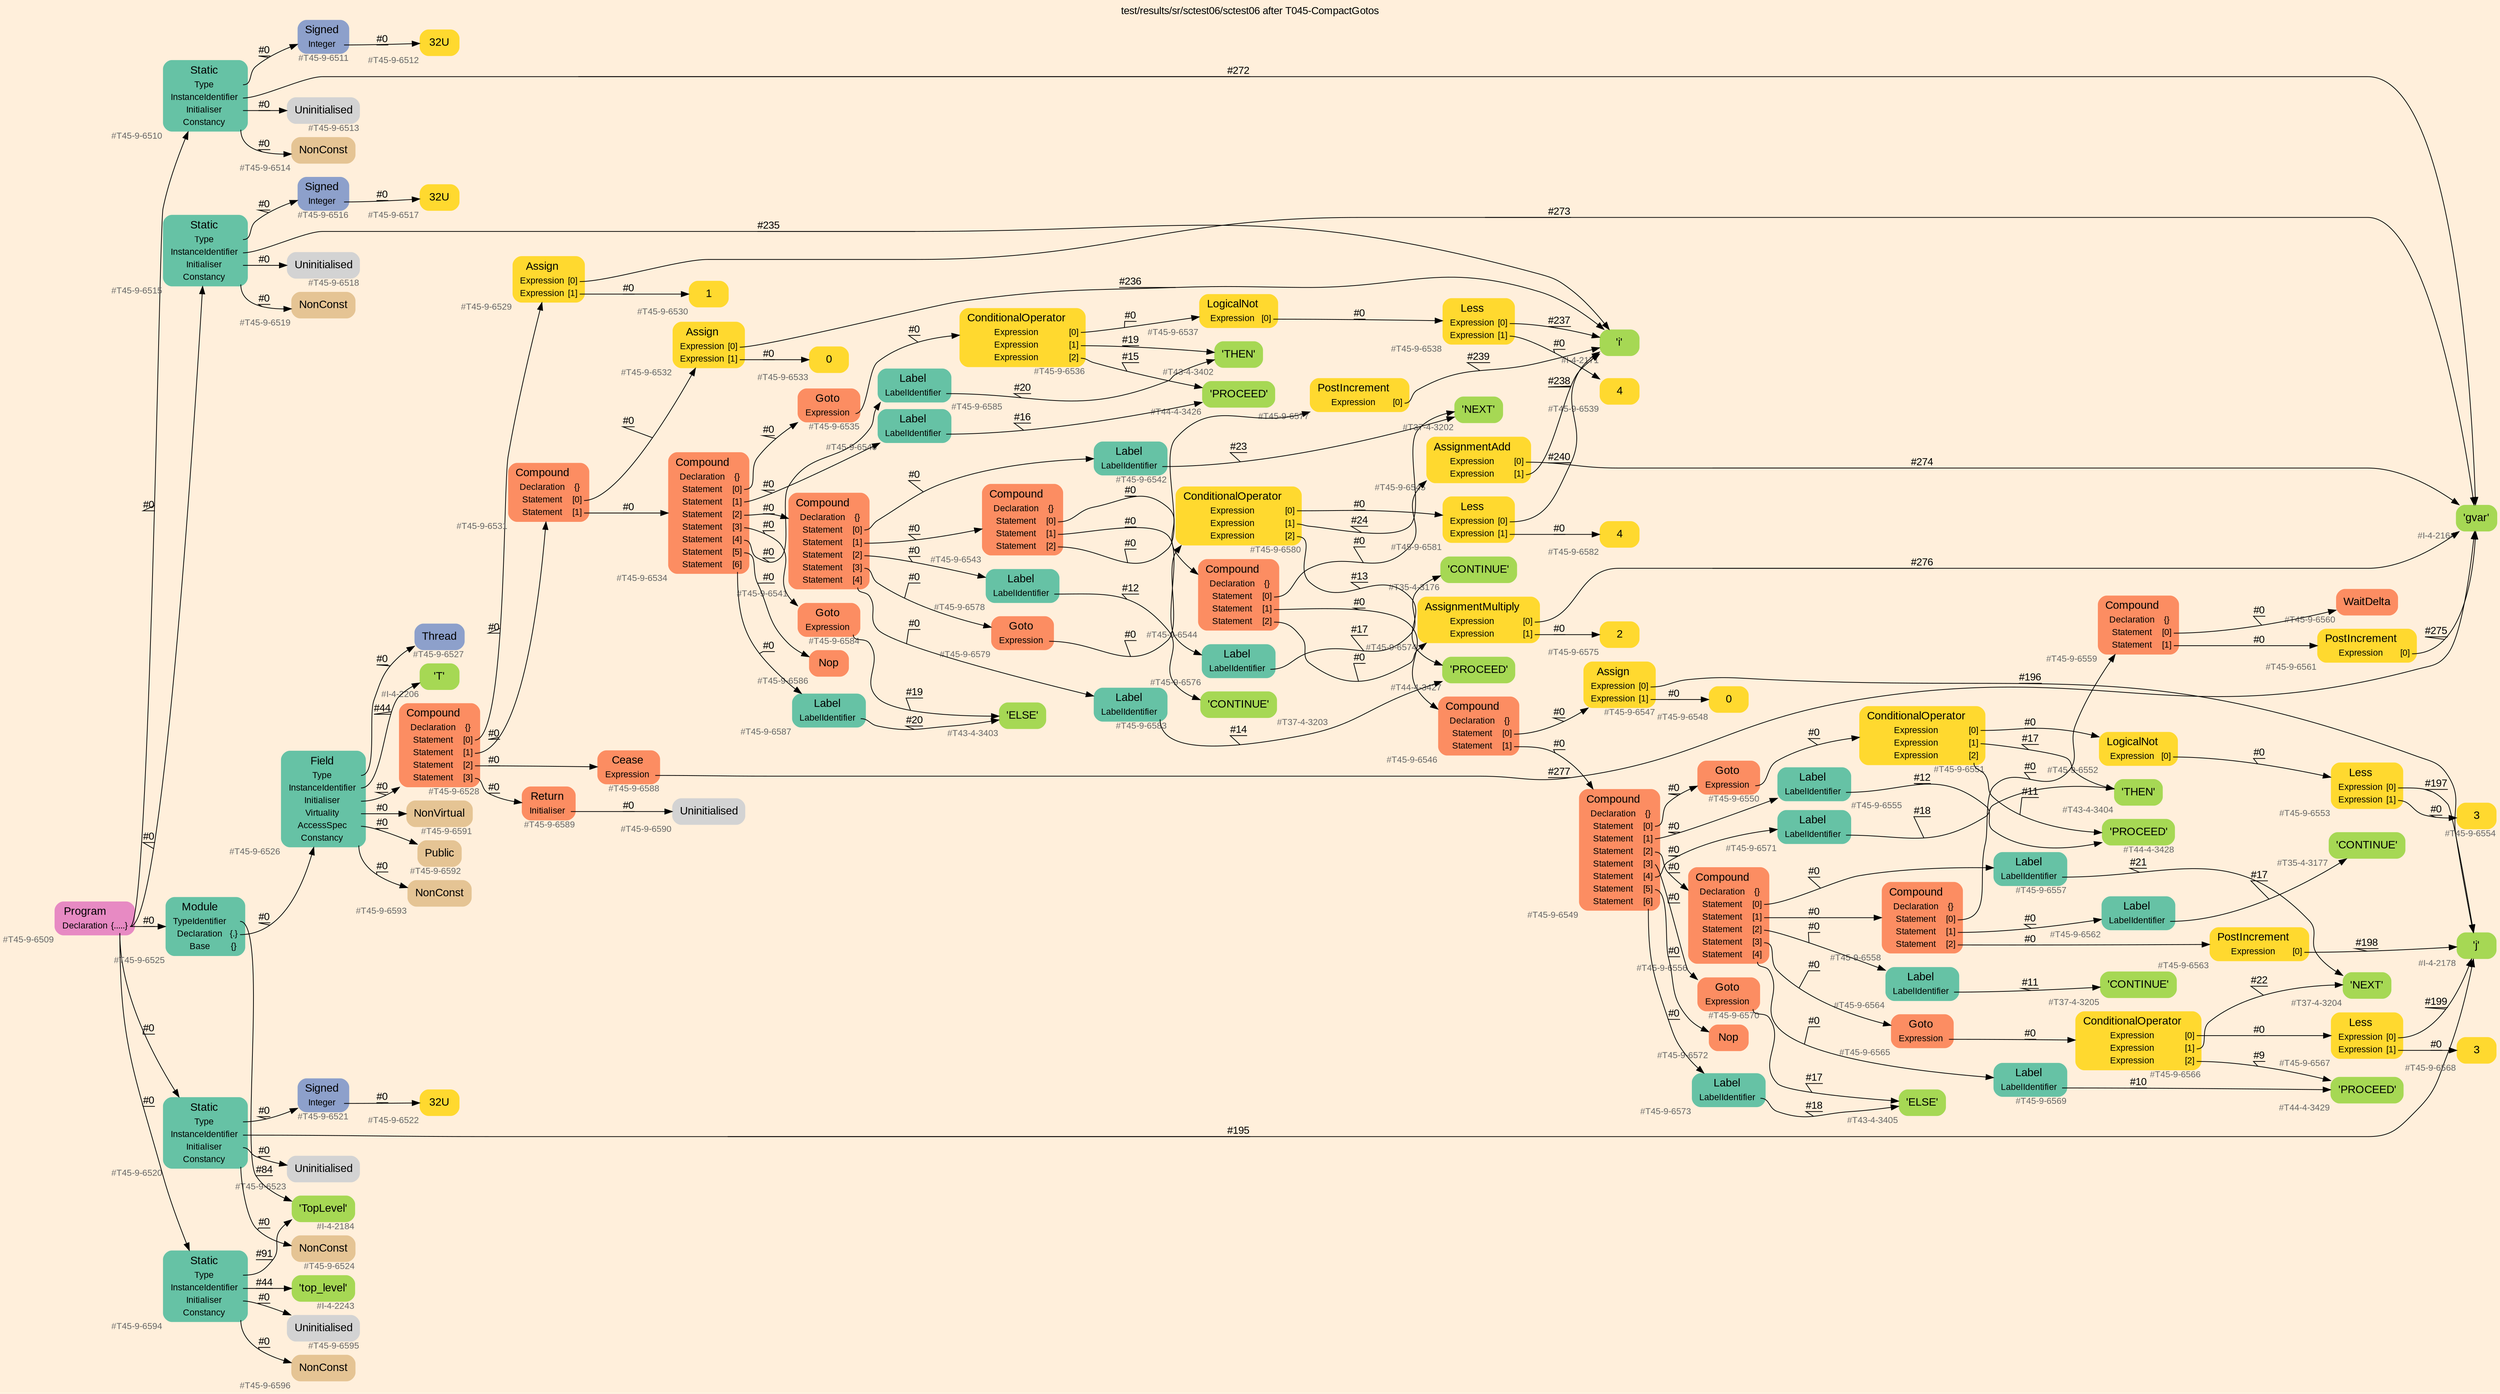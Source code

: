 digraph "test/results/sr/sctest06/sctest06 after T045-CompactGotos" {
label = "test/results/sr/sctest06/sctest06 after T045-CompactGotos"
labelloc = t
graph [
    rankdir = "LR"
    ranksep = 0.3
    bgcolor = antiquewhite1
    color = black
    fontcolor = black
    fontname = "Arial"
];
node [
    fontname = "Arial"
];
edge [
    fontname = "Arial"
];

// -------------------- node figure --------------------
// -------- block #T45-9-6509 ----------
"#T45-9-6509" [
    fillcolor = "/set28/4"
    xlabel = "#T45-9-6509"
    fontsize = "12"
    fontcolor = grey40
    shape = "plaintext"
    label = <<TABLE BORDER="0" CELLBORDER="0" CELLSPACING="0">
     <TR><TD><FONT COLOR="black" POINT-SIZE="15">Program</FONT></TD></TR>
     <TR><TD><FONT COLOR="black" POINT-SIZE="12">Declaration</FONT></TD><TD PORT="port0"><FONT COLOR="black" POINT-SIZE="12">{.....}</FONT></TD></TR>
    </TABLE>>
    style = "rounded,filled"
];

// -------- block #T45-9-6510 ----------
"#T45-9-6510" [
    fillcolor = "/set28/1"
    xlabel = "#T45-9-6510"
    fontsize = "12"
    fontcolor = grey40
    shape = "plaintext"
    label = <<TABLE BORDER="0" CELLBORDER="0" CELLSPACING="0">
     <TR><TD><FONT COLOR="black" POINT-SIZE="15">Static</FONT></TD></TR>
     <TR><TD><FONT COLOR="black" POINT-SIZE="12">Type</FONT></TD><TD PORT="port0"></TD></TR>
     <TR><TD><FONT COLOR="black" POINT-SIZE="12">InstanceIdentifier</FONT></TD><TD PORT="port1"></TD></TR>
     <TR><TD><FONT COLOR="black" POINT-SIZE="12">Initialiser</FONT></TD><TD PORT="port2"></TD></TR>
     <TR><TD><FONT COLOR="black" POINT-SIZE="12">Constancy</FONT></TD><TD PORT="port3"></TD></TR>
    </TABLE>>
    style = "rounded,filled"
];

// -------- block #T45-9-6511 ----------
"#T45-9-6511" [
    fillcolor = "/set28/3"
    xlabel = "#T45-9-6511"
    fontsize = "12"
    fontcolor = grey40
    shape = "plaintext"
    label = <<TABLE BORDER="0" CELLBORDER="0" CELLSPACING="0">
     <TR><TD><FONT COLOR="black" POINT-SIZE="15">Signed</FONT></TD></TR>
     <TR><TD><FONT COLOR="black" POINT-SIZE="12">Integer</FONT></TD><TD PORT="port0"></TD></TR>
    </TABLE>>
    style = "rounded,filled"
];

// -------- block #T45-9-6512 ----------
"#T45-9-6512" [
    fillcolor = "/set28/6"
    xlabel = "#T45-9-6512"
    fontsize = "12"
    fontcolor = grey40
    shape = "plaintext"
    label = <<TABLE BORDER="0" CELLBORDER="0" CELLSPACING="0">
     <TR><TD><FONT COLOR="black" POINT-SIZE="15">32U</FONT></TD></TR>
    </TABLE>>
    style = "rounded,filled"
];

// -------- block #I-4-2164 ----------
"#I-4-2164" [
    fillcolor = "/set28/5"
    xlabel = "#I-4-2164"
    fontsize = "12"
    fontcolor = grey40
    shape = "plaintext"
    label = <<TABLE BORDER="0" CELLBORDER="0" CELLSPACING="0">
     <TR><TD><FONT COLOR="black" POINT-SIZE="15">'gvar'</FONT></TD></TR>
    </TABLE>>
    style = "rounded,filled"
];

// -------- block #T45-9-6513 ----------
"#T45-9-6513" [
    xlabel = "#T45-9-6513"
    fontsize = "12"
    fontcolor = grey40
    shape = "plaintext"
    label = <<TABLE BORDER="0" CELLBORDER="0" CELLSPACING="0">
     <TR><TD><FONT COLOR="black" POINT-SIZE="15">Uninitialised</FONT></TD></TR>
    </TABLE>>
    style = "rounded,filled"
];

// -------- block #T45-9-6514 ----------
"#T45-9-6514" [
    fillcolor = "/set28/7"
    xlabel = "#T45-9-6514"
    fontsize = "12"
    fontcolor = grey40
    shape = "plaintext"
    label = <<TABLE BORDER="0" CELLBORDER="0" CELLSPACING="0">
     <TR><TD><FONT COLOR="black" POINT-SIZE="15">NonConst</FONT></TD></TR>
    </TABLE>>
    style = "rounded,filled"
];

// -------- block #T45-9-6515 ----------
"#T45-9-6515" [
    fillcolor = "/set28/1"
    xlabel = "#T45-9-6515"
    fontsize = "12"
    fontcolor = grey40
    shape = "plaintext"
    label = <<TABLE BORDER="0" CELLBORDER="0" CELLSPACING="0">
     <TR><TD><FONT COLOR="black" POINT-SIZE="15">Static</FONT></TD></TR>
     <TR><TD><FONT COLOR="black" POINT-SIZE="12">Type</FONT></TD><TD PORT="port0"></TD></TR>
     <TR><TD><FONT COLOR="black" POINT-SIZE="12">InstanceIdentifier</FONT></TD><TD PORT="port1"></TD></TR>
     <TR><TD><FONT COLOR="black" POINT-SIZE="12">Initialiser</FONT></TD><TD PORT="port2"></TD></TR>
     <TR><TD><FONT COLOR="black" POINT-SIZE="12">Constancy</FONT></TD><TD PORT="port3"></TD></TR>
    </TABLE>>
    style = "rounded,filled"
];

// -------- block #T45-9-6516 ----------
"#T45-9-6516" [
    fillcolor = "/set28/3"
    xlabel = "#T45-9-6516"
    fontsize = "12"
    fontcolor = grey40
    shape = "plaintext"
    label = <<TABLE BORDER="0" CELLBORDER="0" CELLSPACING="0">
     <TR><TD><FONT COLOR="black" POINT-SIZE="15">Signed</FONT></TD></TR>
     <TR><TD><FONT COLOR="black" POINT-SIZE="12">Integer</FONT></TD><TD PORT="port0"></TD></TR>
    </TABLE>>
    style = "rounded,filled"
];

// -------- block #T45-9-6517 ----------
"#T45-9-6517" [
    fillcolor = "/set28/6"
    xlabel = "#T45-9-6517"
    fontsize = "12"
    fontcolor = grey40
    shape = "plaintext"
    label = <<TABLE BORDER="0" CELLBORDER="0" CELLSPACING="0">
     <TR><TD><FONT COLOR="black" POINT-SIZE="15">32U</FONT></TD></TR>
    </TABLE>>
    style = "rounded,filled"
];

// -------- block #I-4-2171 ----------
"#I-4-2171" [
    fillcolor = "/set28/5"
    xlabel = "#I-4-2171"
    fontsize = "12"
    fontcolor = grey40
    shape = "plaintext"
    label = <<TABLE BORDER="0" CELLBORDER="0" CELLSPACING="0">
     <TR><TD><FONT COLOR="black" POINT-SIZE="15">'i'</FONT></TD></TR>
    </TABLE>>
    style = "rounded,filled"
];

// -------- block #T45-9-6518 ----------
"#T45-9-6518" [
    xlabel = "#T45-9-6518"
    fontsize = "12"
    fontcolor = grey40
    shape = "plaintext"
    label = <<TABLE BORDER="0" CELLBORDER="0" CELLSPACING="0">
     <TR><TD><FONT COLOR="black" POINT-SIZE="15">Uninitialised</FONT></TD></TR>
    </TABLE>>
    style = "rounded,filled"
];

// -------- block #T45-9-6519 ----------
"#T45-9-6519" [
    fillcolor = "/set28/7"
    xlabel = "#T45-9-6519"
    fontsize = "12"
    fontcolor = grey40
    shape = "plaintext"
    label = <<TABLE BORDER="0" CELLBORDER="0" CELLSPACING="0">
     <TR><TD><FONT COLOR="black" POINT-SIZE="15">NonConst</FONT></TD></TR>
    </TABLE>>
    style = "rounded,filled"
];

// -------- block #T45-9-6520 ----------
"#T45-9-6520" [
    fillcolor = "/set28/1"
    xlabel = "#T45-9-6520"
    fontsize = "12"
    fontcolor = grey40
    shape = "plaintext"
    label = <<TABLE BORDER="0" CELLBORDER="0" CELLSPACING="0">
     <TR><TD><FONT COLOR="black" POINT-SIZE="15">Static</FONT></TD></TR>
     <TR><TD><FONT COLOR="black" POINT-SIZE="12">Type</FONT></TD><TD PORT="port0"></TD></TR>
     <TR><TD><FONT COLOR="black" POINT-SIZE="12">InstanceIdentifier</FONT></TD><TD PORT="port1"></TD></TR>
     <TR><TD><FONT COLOR="black" POINT-SIZE="12">Initialiser</FONT></TD><TD PORT="port2"></TD></TR>
     <TR><TD><FONT COLOR="black" POINT-SIZE="12">Constancy</FONT></TD><TD PORT="port3"></TD></TR>
    </TABLE>>
    style = "rounded,filled"
];

// -------- block #T45-9-6521 ----------
"#T45-9-6521" [
    fillcolor = "/set28/3"
    xlabel = "#T45-9-6521"
    fontsize = "12"
    fontcolor = grey40
    shape = "plaintext"
    label = <<TABLE BORDER="0" CELLBORDER="0" CELLSPACING="0">
     <TR><TD><FONT COLOR="black" POINT-SIZE="15">Signed</FONT></TD></TR>
     <TR><TD><FONT COLOR="black" POINT-SIZE="12">Integer</FONT></TD><TD PORT="port0"></TD></TR>
    </TABLE>>
    style = "rounded,filled"
];

// -------- block #T45-9-6522 ----------
"#T45-9-6522" [
    fillcolor = "/set28/6"
    xlabel = "#T45-9-6522"
    fontsize = "12"
    fontcolor = grey40
    shape = "plaintext"
    label = <<TABLE BORDER="0" CELLBORDER="0" CELLSPACING="0">
     <TR><TD><FONT COLOR="black" POINT-SIZE="15">32U</FONT></TD></TR>
    </TABLE>>
    style = "rounded,filled"
];

// -------- block #I-4-2178 ----------
"#I-4-2178" [
    fillcolor = "/set28/5"
    xlabel = "#I-4-2178"
    fontsize = "12"
    fontcolor = grey40
    shape = "plaintext"
    label = <<TABLE BORDER="0" CELLBORDER="0" CELLSPACING="0">
     <TR><TD><FONT COLOR="black" POINT-SIZE="15">'j'</FONT></TD></TR>
    </TABLE>>
    style = "rounded,filled"
];

// -------- block #T45-9-6523 ----------
"#T45-9-6523" [
    xlabel = "#T45-9-6523"
    fontsize = "12"
    fontcolor = grey40
    shape = "plaintext"
    label = <<TABLE BORDER="0" CELLBORDER="0" CELLSPACING="0">
     <TR><TD><FONT COLOR="black" POINT-SIZE="15">Uninitialised</FONT></TD></TR>
    </TABLE>>
    style = "rounded,filled"
];

// -------- block #T45-9-6524 ----------
"#T45-9-6524" [
    fillcolor = "/set28/7"
    xlabel = "#T45-9-6524"
    fontsize = "12"
    fontcolor = grey40
    shape = "plaintext"
    label = <<TABLE BORDER="0" CELLBORDER="0" CELLSPACING="0">
     <TR><TD><FONT COLOR="black" POINT-SIZE="15">NonConst</FONT></TD></TR>
    </TABLE>>
    style = "rounded,filled"
];

// -------- block #T45-9-6525 ----------
"#T45-9-6525" [
    fillcolor = "/set28/1"
    xlabel = "#T45-9-6525"
    fontsize = "12"
    fontcolor = grey40
    shape = "plaintext"
    label = <<TABLE BORDER="0" CELLBORDER="0" CELLSPACING="0">
     <TR><TD><FONT COLOR="black" POINT-SIZE="15">Module</FONT></TD></TR>
     <TR><TD><FONT COLOR="black" POINT-SIZE="12">TypeIdentifier</FONT></TD><TD PORT="port0"></TD></TR>
     <TR><TD><FONT COLOR="black" POINT-SIZE="12">Declaration</FONT></TD><TD PORT="port1"><FONT COLOR="black" POINT-SIZE="12">{.}</FONT></TD></TR>
     <TR><TD><FONT COLOR="black" POINT-SIZE="12">Base</FONT></TD><TD PORT="port2"><FONT COLOR="black" POINT-SIZE="12">{}</FONT></TD></TR>
    </TABLE>>
    style = "rounded,filled"
];

// -------- block #I-4-2184 ----------
"#I-4-2184" [
    fillcolor = "/set28/5"
    xlabel = "#I-4-2184"
    fontsize = "12"
    fontcolor = grey40
    shape = "plaintext"
    label = <<TABLE BORDER="0" CELLBORDER="0" CELLSPACING="0">
     <TR><TD><FONT COLOR="black" POINT-SIZE="15">'TopLevel'</FONT></TD></TR>
    </TABLE>>
    style = "rounded,filled"
];

// -------- block #T45-9-6526 ----------
"#T45-9-6526" [
    fillcolor = "/set28/1"
    xlabel = "#T45-9-6526"
    fontsize = "12"
    fontcolor = grey40
    shape = "plaintext"
    label = <<TABLE BORDER="0" CELLBORDER="0" CELLSPACING="0">
     <TR><TD><FONT COLOR="black" POINT-SIZE="15">Field</FONT></TD></TR>
     <TR><TD><FONT COLOR="black" POINT-SIZE="12">Type</FONT></TD><TD PORT="port0"></TD></TR>
     <TR><TD><FONT COLOR="black" POINT-SIZE="12">InstanceIdentifier</FONT></TD><TD PORT="port1"></TD></TR>
     <TR><TD><FONT COLOR="black" POINT-SIZE="12">Initialiser</FONT></TD><TD PORT="port2"></TD></TR>
     <TR><TD><FONT COLOR="black" POINT-SIZE="12">Virtuality</FONT></TD><TD PORT="port3"></TD></TR>
     <TR><TD><FONT COLOR="black" POINT-SIZE="12">AccessSpec</FONT></TD><TD PORT="port4"></TD></TR>
     <TR><TD><FONT COLOR="black" POINT-SIZE="12">Constancy</FONT></TD><TD PORT="port5"></TD></TR>
    </TABLE>>
    style = "rounded,filled"
];

// -------- block #T45-9-6527 ----------
"#T45-9-6527" [
    fillcolor = "/set28/3"
    xlabel = "#T45-9-6527"
    fontsize = "12"
    fontcolor = grey40
    shape = "plaintext"
    label = <<TABLE BORDER="0" CELLBORDER="0" CELLSPACING="0">
     <TR><TD><FONT COLOR="black" POINT-SIZE="15">Thread</FONT></TD></TR>
    </TABLE>>
    style = "rounded,filled"
];

// -------- block #I-4-2206 ----------
"#I-4-2206" [
    fillcolor = "/set28/5"
    xlabel = "#I-4-2206"
    fontsize = "12"
    fontcolor = grey40
    shape = "plaintext"
    label = <<TABLE BORDER="0" CELLBORDER="0" CELLSPACING="0">
     <TR><TD><FONT COLOR="black" POINT-SIZE="15">'T'</FONT></TD></TR>
    </TABLE>>
    style = "rounded,filled"
];

// -------- block #T45-9-6528 ----------
"#T45-9-6528" [
    fillcolor = "/set28/2"
    xlabel = "#T45-9-6528"
    fontsize = "12"
    fontcolor = grey40
    shape = "plaintext"
    label = <<TABLE BORDER="0" CELLBORDER="0" CELLSPACING="0">
     <TR><TD><FONT COLOR="black" POINT-SIZE="15">Compound</FONT></TD></TR>
     <TR><TD><FONT COLOR="black" POINT-SIZE="12">Declaration</FONT></TD><TD PORT="port0"><FONT COLOR="black" POINT-SIZE="12">{}</FONT></TD></TR>
     <TR><TD><FONT COLOR="black" POINT-SIZE="12">Statement</FONT></TD><TD PORT="port1"><FONT COLOR="black" POINT-SIZE="12">[0]</FONT></TD></TR>
     <TR><TD><FONT COLOR="black" POINT-SIZE="12">Statement</FONT></TD><TD PORT="port2"><FONT COLOR="black" POINT-SIZE="12">[1]</FONT></TD></TR>
     <TR><TD><FONT COLOR="black" POINT-SIZE="12">Statement</FONT></TD><TD PORT="port3"><FONT COLOR="black" POINT-SIZE="12">[2]</FONT></TD></TR>
     <TR><TD><FONT COLOR="black" POINT-SIZE="12">Statement</FONT></TD><TD PORT="port4"><FONT COLOR="black" POINT-SIZE="12">[3]</FONT></TD></TR>
    </TABLE>>
    style = "rounded,filled"
];

// -------- block #T45-9-6529 ----------
"#T45-9-6529" [
    fillcolor = "/set28/6"
    xlabel = "#T45-9-6529"
    fontsize = "12"
    fontcolor = grey40
    shape = "plaintext"
    label = <<TABLE BORDER="0" CELLBORDER="0" CELLSPACING="0">
     <TR><TD><FONT COLOR="black" POINT-SIZE="15">Assign</FONT></TD></TR>
     <TR><TD><FONT COLOR="black" POINT-SIZE="12">Expression</FONT></TD><TD PORT="port0"><FONT COLOR="black" POINT-SIZE="12">[0]</FONT></TD></TR>
     <TR><TD><FONT COLOR="black" POINT-SIZE="12">Expression</FONT></TD><TD PORT="port1"><FONT COLOR="black" POINT-SIZE="12">[1]</FONT></TD></TR>
    </TABLE>>
    style = "rounded,filled"
];

// -------- block #T45-9-6530 ----------
"#T45-9-6530" [
    fillcolor = "/set28/6"
    xlabel = "#T45-9-6530"
    fontsize = "12"
    fontcolor = grey40
    shape = "plaintext"
    label = <<TABLE BORDER="0" CELLBORDER="0" CELLSPACING="0">
     <TR><TD><FONT COLOR="black" POINT-SIZE="15">1</FONT></TD></TR>
    </TABLE>>
    style = "rounded,filled"
];

// -------- block #T45-9-6531 ----------
"#T45-9-6531" [
    fillcolor = "/set28/2"
    xlabel = "#T45-9-6531"
    fontsize = "12"
    fontcolor = grey40
    shape = "plaintext"
    label = <<TABLE BORDER="0" CELLBORDER="0" CELLSPACING="0">
     <TR><TD><FONT COLOR="black" POINT-SIZE="15">Compound</FONT></TD></TR>
     <TR><TD><FONT COLOR="black" POINT-SIZE="12">Declaration</FONT></TD><TD PORT="port0"><FONT COLOR="black" POINT-SIZE="12">{}</FONT></TD></TR>
     <TR><TD><FONT COLOR="black" POINT-SIZE="12">Statement</FONT></TD><TD PORT="port1"><FONT COLOR="black" POINT-SIZE="12">[0]</FONT></TD></TR>
     <TR><TD><FONT COLOR="black" POINT-SIZE="12">Statement</FONT></TD><TD PORT="port2"><FONT COLOR="black" POINT-SIZE="12">[1]</FONT></TD></TR>
    </TABLE>>
    style = "rounded,filled"
];

// -------- block #T45-9-6532 ----------
"#T45-9-6532" [
    fillcolor = "/set28/6"
    xlabel = "#T45-9-6532"
    fontsize = "12"
    fontcolor = grey40
    shape = "plaintext"
    label = <<TABLE BORDER="0" CELLBORDER="0" CELLSPACING="0">
     <TR><TD><FONT COLOR="black" POINT-SIZE="15">Assign</FONT></TD></TR>
     <TR><TD><FONT COLOR="black" POINT-SIZE="12">Expression</FONT></TD><TD PORT="port0"><FONT COLOR="black" POINT-SIZE="12">[0]</FONT></TD></TR>
     <TR><TD><FONT COLOR="black" POINT-SIZE="12">Expression</FONT></TD><TD PORT="port1"><FONT COLOR="black" POINT-SIZE="12">[1]</FONT></TD></TR>
    </TABLE>>
    style = "rounded,filled"
];

// -------- block #T45-9-6533 ----------
"#T45-9-6533" [
    fillcolor = "/set28/6"
    xlabel = "#T45-9-6533"
    fontsize = "12"
    fontcolor = grey40
    shape = "plaintext"
    label = <<TABLE BORDER="0" CELLBORDER="0" CELLSPACING="0">
     <TR><TD><FONT COLOR="black" POINT-SIZE="15">0</FONT></TD></TR>
    </TABLE>>
    style = "rounded,filled"
];

// -------- block #T45-9-6534 ----------
"#T45-9-6534" [
    fillcolor = "/set28/2"
    xlabel = "#T45-9-6534"
    fontsize = "12"
    fontcolor = grey40
    shape = "plaintext"
    label = <<TABLE BORDER="0" CELLBORDER="0" CELLSPACING="0">
     <TR><TD><FONT COLOR="black" POINT-SIZE="15">Compound</FONT></TD></TR>
     <TR><TD><FONT COLOR="black" POINT-SIZE="12">Declaration</FONT></TD><TD PORT="port0"><FONT COLOR="black" POINT-SIZE="12">{}</FONT></TD></TR>
     <TR><TD><FONT COLOR="black" POINT-SIZE="12">Statement</FONT></TD><TD PORT="port1"><FONT COLOR="black" POINT-SIZE="12">[0]</FONT></TD></TR>
     <TR><TD><FONT COLOR="black" POINT-SIZE="12">Statement</FONT></TD><TD PORT="port2"><FONT COLOR="black" POINT-SIZE="12">[1]</FONT></TD></TR>
     <TR><TD><FONT COLOR="black" POINT-SIZE="12">Statement</FONT></TD><TD PORT="port3"><FONT COLOR="black" POINT-SIZE="12">[2]</FONT></TD></TR>
     <TR><TD><FONT COLOR="black" POINT-SIZE="12">Statement</FONT></TD><TD PORT="port4"><FONT COLOR="black" POINT-SIZE="12">[3]</FONT></TD></TR>
     <TR><TD><FONT COLOR="black" POINT-SIZE="12">Statement</FONT></TD><TD PORT="port5"><FONT COLOR="black" POINT-SIZE="12">[4]</FONT></TD></TR>
     <TR><TD><FONT COLOR="black" POINT-SIZE="12">Statement</FONT></TD><TD PORT="port6"><FONT COLOR="black" POINT-SIZE="12">[5]</FONT></TD></TR>
     <TR><TD><FONT COLOR="black" POINT-SIZE="12">Statement</FONT></TD><TD PORT="port7"><FONT COLOR="black" POINT-SIZE="12">[6]</FONT></TD></TR>
    </TABLE>>
    style = "rounded,filled"
];

// -------- block #T45-9-6535 ----------
"#T45-9-6535" [
    fillcolor = "/set28/2"
    xlabel = "#T45-9-6535"
    fontsize = "12"
    fontcolor = grey40
    shape = "plaintext"
    label = <<TABLE BORDER="0" CELLBORDER="0" CELLSPACING="0">
     <TR><TD><FONT COLOR="black" POINT-SIZE="15">Goto</FONT></TD></TR>
     <TR><TD><FONT COLOR="black" POINT-SIZE="12">Expression</FONT></TD><TD PORT="port0"></TD></TR>
    </TABLE>>
    style = "rounded,filled"
];

// -------- block #T45-9-6536 ----------
"#T45-9-6536" [
    fillcolor = "/set28/6"
    xlabel = "#T45-9-6536"
    fontsize = "12"
    fontcolor = grey40
    shape = "plaintext"
    label = <<TABLE BORDER="0" CELLBORDER="0" CELLSPACING="0">
     <TR><TD><FONT COLOR="black" POINT-SIZE="15">ConditionalOperator</FONT></TD></TR>
     <TR><TD><FONT COLOR="black" POINT-SIZE="12">Expression</FONT></TD><TD PORT="port0"><FONT COLOR="black" POINT-SIZE="12">[0]</FONT></TD></TR>
     <TR><TD><FONT COLOR="black" POINT-SIZE="12">Expression</FONT></TD><TD PORT="port1"><FONT COLOR="black" POINT-SIZE="12">[1]</FONT></TD></TR>
     <TR><TD><FONT COLOR="black" POINT-SIZE="12">Expression</FONT></TD><TD PORT="port2"><FONT COLOR="black" POINT-SIZE="12">[2]</FONT></TD></TR>
    </TABLE>>
    style = "rounded,filled"
];

// -------- block #T45-9-6537 ----------
"#T45-9-6537" [
    fillcolor = "/set28/6"
    xlabel = "#T45-9-6537"
    fontsize = "12"
    fontcolor = grey40
    shape = "plaintext"
    label = <<TABLE BORDER="0" CELLBORDER="0" CELLSPACING="0">
     <TR><TD><FONT COLOR="black" POINT-SIZE="15">LogicalNot</FONT></TD></TR>
     <TR><TD><FONT COLOR="black" POINT-SIZE="12">Expression</FONT></TD><TD PORT="port0"><FONT COLOR="black" POINT-SIZE="12">[0]</FONT></TD></TR>
    </TABLE>>
    style = "rounded,filled"
];

// -------- block #T45-9-6538 ----------
"#T45-9-6538" [
    fillcolor = "/set28/6"
    xlabel = "#T45-9-6538"
    fontsize = "12"
    fontcolor = grey40
    shape = "plaintext"
    label = <<TABLE BORDER="0" CELLBORDER="0" CELLSPACING="0">
     <TR><TD><FONT COLOR="black" POINT-SIZE="15">Less</FONT></TD></TR>
     <TR><TD><FONT COLOR="black" POINT-SIZE="12">Expression</FONT></TD><TD PORT="port0"><FONT COLOR="black" POINT-SIZE="12">[0]</FONT></TD></TR>
     <TR><TD><FONT COLOR="black" POINT-SIZE="12">Expression</FONT></TD><TD PORT="port1"><FONT COLOR="black" POINT-SIZE="12">[1]</FONT></TD></TR>
    </TABLE>>
    style = "rounded,filled"
];

// -------- block #T45-9-6539 ----------
"#T45-9-6539" [
    fillcolor = "/set28/6"
    xlabel = "#T45-9-6539"
    fontsize = "12"
    fontcolor = grey40
    shape = "plaintext"
    label = <<TABLE BORDER="0" CELLBORDER="0" CELLSPACING="0">
     <TR><TD><FONT COLOR="black" POINT-SIZE="15">4</FONT></TD></TR>
    </TABLE>>
    style = "rounded,filled"
];

// -------- block #T43-4-3402 ----------
"#T43-4-3402" [
    fillcolor = "/set28/5"
    xlabel = "#T43-4-3402"
    fontsize = "12"
    fontcolor = grey40
    shape = "plaintext"
    label = <<TABLE BORDER="0" CELLBORDER="0" CELLSPACING="0">
     <TR><TD><FONT COLOR="black" POINT-SIZE="15">'THEN'</FONT></TD></TR>
    </TABLE>>
    style = "rounded,filled"
];

// -------- block #T44-4-3426 ----------
"#T44-4-3426" [
    fillcolor = "/set28/5"
    xlabel = "#T44-4-3426"
    fontsize = "12"
    fontcolor = grey40
    shape = "plaintext"
    label = <<TABLE BORDER="0" CELLBORDER="0" CELLSPACING="0">
     <TR><TD><FONT COLOR="black" POINT-SIZE="15">'PROCEED'</FONT></TD></TR>
    </TABLE>>
    style = "rounded,filled"
];

// -------- block #T45-9-6540 ----------
"#T45-9-6540" [
    fillcolor = "/set28/1"
    xlabel = "#T45-9-6540"
    fontsize = "12"
    fontcolor = grey40
    shape = "plaintext"
    label = <<TABLE BORDER="0" CELLBORDER="0" CELLSPACING="0">
     <TR><TD><FONT COLOR="black" POINT-SIZE="15">Label</FONT></TD></TR>
     <TR><TD><FONT COLOR="black" POINT-SIZE="12">LabelIdentifier</FONT></TD><TD PORT="port0"></TD></TR>
    </TABLE>>
    style = "rounded,filled"
];

// -------- block #T45-9-6541 ----------
"#T45-9-6541" [
    fillcolor = "/set28/2"
    xlabel = "#T45-9-6541"
    fontsize = "12"
    fontcolor = grey40
    shape = "plaintext"
    label = <<TABLE BORDER="0" CELLBORDER="0" CELLSPACING="0">
     <TR><TD><FONT COLOR="black" POINT-SIZE="15">Compound</FONT></TD></TR>
     <TR><TD><FONT COLOR="black" POINT-SIZE="12">Declaration</FONT></TD><TD PORT="port0"><FONT COLOR="black" POINT-SIZE="12">{}</FONT></TD></TR>
     <TR><TD><FONT COLOR="black" POINT-SIZE="12">Statement</FONT></TD><TD PORT="port1"><FONT COLOR="black" POINT-SIZE="12">[0]</FONT></TD></TR>
     <TR><TD><FONT COLOR="black" POINT-SIZE="12">Statement</FONT></TD><TD PORT="port2"><FONT COLOR="black" POINT-SIZE="12">[1]</FONT></TD></TR>
     <TR><TD><FONT COLOR="black" POINT-SIZE="12">Statement</FONT></TD><TD PORT="port3"><FONT COLOR="black" POINT-SIZE="12">[2]</FONT></TD></TR>
     <TR><TD><FONT COLOR="black" POINT-SIZE="12">Statement</FONT></TD><TD PORT="port4"><FONT COLOR="black" POINT-SIZE="12">[3]</FONT></TD></TR>
     <TR><TD><FONT COLOR="black" POINT-SIZE="12">Statement</FONT></TD><TD PORT="port5"><FONT COLOR="black" POINT-SIZE="12">[4]</FONT></TD></TR>
    </TABLE>>
    style = "rounded,filled"
];

// -------- block #T45-9-6542 ----------
"#T45-9-6542" [
    fillcolor = "/set28/1"
    xlabel = "#T45-9-6542"
    fontsize = "12"
    fontcolor = grey40
    shape = "plaintext"
    label = <<TABLE BORDER="0" CELLBORDER="0" CELLSPACING="0">
     <TR><TD><FONT COLOR="black" POINT-SIZE="15">Label</FONT></TD></TR>
     <TR><TD><FONT COLOR="black" POINT-SIZE="12">LabelIdentifier</FONT></TD><TD PORT="port0"></TD></TR>
    </TABLE>>
    style = "rounded,filled"
];

// -------- block #T37-4-3202 ----------
"#T37-4-3202" [
    fillcolor = "/set28/5"
    xlabel = "#T37-4-3202"
    fontsize = "12"
    fontcolor = grey40
    shape = "plaintext"
    label = <<TABLE BORDER="0" CELLBORDER="0" CELLSPACING="0">
     <TR><TD><FONT COLOR="black" POINT-SIZE="15">'NEXT'</FONT></TD></TR>
    </TABLE>>
    style = "rounded,filled"
];

// -------- block #T45-9-6543 ----------
"#T45-9-6543" [
    fillcolor = "/set28/2"
    xlabel = "#T45-9-6543"
    fontsize = "12"
    fontcolor = grey40
    shape = "plaintext"
    label = <<TABLE BORDER="0" CELLBORDER="0" CELLSPACING="0">
     <TR><TD><FONT COLOR="black" POINT-SIZE="15">Compound</FONT></TD></TR>
     <TR><TD><FONT COLOR="black" POINT-SIZE="12">Declaration</FONT></TD><TD PORT="port0"><FONT COLOR="black" POINT-SIZE="12">{}</FONT></TD></TR>
     <TR><TD><FONT COLOR="black" POINT-SIZE="12">Statement</FONT></TD><TD PORT="port1"><FONT COLOR="black" POINT-SIZE="12">[0]</FONT></TD></TR>
     <TR><TD><FONT COLOR="black" POINT-SIZE="12">Statement</FONT></TD><TD PORT="port2"><FONT COLOR="black" POINT-SIZE="12">[1]</FONT></TD></TR>
     <TR><TD><FONT COLOR="black" POINT-SIZE="12">Statement</FONT></TD><TD PORT="port3"><FONT COLOR="black" POINT-SIZE="12">[2]</FONT></TD></TR>
    </TABLE>>
    style = "rounded,filled"
];

// -------- block #T45-9-6544 ----------
"#T45-9-6544" [
    fillcolor = "/set28/2"
    xlabel = "#T45-9-6544"
    fontsize = "12"
    fontcolor = grey40
    shape = "plaintext"
    label = <<TABLE BORDER="0" CELLBORDER="0" CELLSPACING="0">
     <TR><TD><FONT COLOR="black" POINT-SIZE="15">Compound</FONT></TD></TR>
     <TR><TD><FONT COLOR="black" POINT-SIZE="12">Declaration</FONT></TD><TD PORT="port0"><FONT COLOR="black" POINT-SIZE="12">{}</FONT></TD></TR>
     <TR><TD><FONT COLOR="black" POINT-SIZE="12">Statement</FONT></TD><TD PORT="port1"><FONT COLOR="black" POINT-SIZE="12">[0]</FONT></TD></TR>
     <TR><TD><FONT COLOR="black" POINT-SIZE="12">Statement</FONT></TD><TD PORT="port2"><FONT COLOR="black" POINT-SIZE="12">[1]</FONT></TD></TR>
     <TR><TD><FONT COLOR="black" POINT-SIZE="12">Statement</FONT></TD><TD PORT="port3"><FONT COLOR="black" POINT-SIZE="12">[2]</FONT></TD></TR>
    </TABLE>>
    style = "rounded,filled"
];

// -------- block #T45-9-6545 ----------
"#T45-9-6545" [
    fillcolor = "/set28/6"
    xlabel = "#T45-9-6545"
    fontsize = "12"
    fontcolor = grey40
    shape = "plaintext"
    label = <<TABLE BORDER="0" CELLBORDER="0" CELLSPACING="0">
     <TR><TD><FONT COLOR="black" POINT-SIZE="15">AssignmentAdd</FONT></TD></TR>
     <TR><TD><FONT COLOR="black" POINT-SIZE="12">Expression</FONT></TD><TD PORT="port0"><FONT COLOR="black" POINT-SIZE="12">[0]</FONT></TD></TR>
     <TR><TD><FONT COLOR="black" POINT-SIZE="12">Expression</FONT></TD><TD PORT="port1"><FONT COLOR="black" POINT-SIZE="12">[1]</FONT></TD></TR>
    </TABLE>>
    style = "rounded,filled"
];

// -------- block #T45-9-6546 ----------
"#T45-9-6546" [
    fillcolor = "/set28/2"
    xlabel = "#T45-9-6546"
    fontsize = "12"
    fontcolor = grey40
    shape = "plaintext"
    label = <<TABLE BORDER="0" CELLBORDER="0" CELLSPACING="0">
     <TR><TD><FONT COLOR="black" POINT-SIZE="15">Compound</FONT></TD></TR>
     <TR><TD><FONT COLOR="black" POINT-SIZE="12">Declaration</FONT></TD><TD PORT="port0"><FONT COLOR="black" POINT-SIZE="12">{}</FONT></TD></TR>
     <TR><TD><FONT COLOR="black" POINT-SIZE="12">Statement</FONT></TD><TD PORT="port1"><FONT COLOR="black" POINT-SIZE="12">[0]</FONT></TD></TR>
     <TR><TD><FONT COLOR="black" POINT-SIZE="12">Statement</FONT></TD><TD PORT="port2"><FONT COLOR="black" POINT-SIZE="12">[1]</FONT></TD></TR>
    </TABLE>>
    style = "rounded,filled"
];

// -------- block #T45-9-6547 ----------
"#T45-9-6547" [
    fillcolor = "/set28/6"
    xlabel = "#T45-9-6547"
    fontsize = "12"
    fontcolor = grey40
    shape = "plaintext"
    label = <<TABLE BORDER="0" CELLBORDER="0" CELLSPACING="0">
     <TR><TD><FONT COLOR="black" POINT-SIZE="15">Assign</FONT></TD></TR>
     <TR><TD><FONT COLOR="black" POINT-SIZE="12">Expression</FONT></TD><TD PORT="port0"><FONT COLOR="black" POINT-SIZE="12">[0]</FONT></TD></TR>
     <TR><TD><FONT COLOR="black" POINT-SIZE="12">Expression</FONT></TD><TD PORT="port1"><FONT COLOR="black" POINT-SIZE="12">[1]</FONT></TD></TR>
    </TABLE>>
    style = "rounded,filled"
];

// -------- block #T45-9-6548 ----------
"#T45-9-6548" [
    fillcolor = "/set28/6"
    xlabel = "#T45-9-6548"
    fontsize = "12"
    fontcolor = grey40
    shape = "plaintext"
    label = <<TABLE BORDER="0" CELLBORDER="0" CELLSPACING="0">
     <TR><TD><FONT COLOR="black" POINT-SIZE="15">0</FONT></TD></TR>
    </TABLE>>
    style = "rounded,filled"
];

// -------- block #T45-9-6549 ----------
"#T45-9-6549" [
    fillcolor = "/set28/2"
    xlabel = "#T45-9-6549"
    fontsize = "12"
    fontcolor = grey40
    shape = "plaintext"
    label = <<TABLE BORDER="0" CELLBORDER="0" CELLSPACING="0">
     <TR><TD><FONT COLOR="black" POINT-SIZE="15">Compound</FONT></TD></TR>
     <TR><TD><FONT COLOR="black" POINT-SIZE="12">Declaration</FONT></TD><TD PORT="port0"><FONT COLOR="black" POINT-SIZE="12">{}</FONT></TD></TR>
     <TR><TD><FONT COLOR="black" POINT-SIZE="12">Statement</FONT></TD><TD PORT="port1"><FONT COLOR="black" POINT-SIZE="12">[0]</FONT></TD></TR>
     <TR><TD><FONT COLOR="black" POINT-SIZE="12">Statement</FONT></TD><TD PORT="port2"><FONT COLOR="black" POINT-SIZE="12">[1]</FONT></TD></TR>
     <TR><TD><FONT COLOR="black" POINT-SIZE="12">Statement</FONT></TD><TD PORT="port3"><FONT COLOR="black" POINT-SIZE="12">[2]</FONT></TD></TR>
     <TR><TD><FONT COLOR="black" POINT-SIZE="12">Statement</FONT></TD><TD PORT="port4"><FONT COLOR="black" POINT-SIZE="12">[3]</FONT></TD></TR>
     <TR><TD><FONT COLOR="black" POINT-SIZE="12">Statement</FONT></TD><TD PORT="port5"><FONT COLOR="black" POINT-SIZE="12">[4]</FONT></TD></TR>
     <TR><TD><FONT COLOR="black" POINT-SIZE="12">Statement</FONT></TD><TD PORT="port6"><FONT COLOR="black" POINT-SIZE="12">[5]</FONT></TD></TR>
     <TR><TD><FONT COLOR="black" POINT-SIZE="12">Statement</FONT></TD><TD PORT="port7"><FONT COLOR="black" POINT-SIZE="12">[6]</FONT></TD></TR>
    </TABLE>>
    style = "rounded,filled"
];

// -------- block #T45-9-6550 ----------
"#T45-9-6550" [
    fillcolor = "/set28/2"
    xlabel = "#T45-9-6550"
    fontsize = "12"
    fontcolor = grey40
    shape = "plaintext"
    label = <<TABLE BORDER="0" CELLBORDER="0" CELLSPACING="0">
     <TR><TD><FONT COLOR="black" POINT-SIZE="15">Goto</FONT></TD></TR>
     <TR><TD><FONT COLOR="black" POINT-SIZE="12">Expression</FONT></TD><TD PORT="port0"></TD></TR>
    </TABLE>>
    style = "rounded,filled"
];

// -------- block #T45-9-6551 ----------
"#T45-9-6551" [
    fillcolor = "/set28/6"
    xlabel = "#T45-9-6551"
    fontsize = "12"
    fontcolor = grey40
    shape = "plaintext"
    label = <<TABLE BORDER="0" CELLBORDER="0" CELLSPACING="0">
     <TR><TD><FONT COLOR="black" POINT-SIZE="15">ConditionalOperator</FONT></TD></TR>
     <TR><TD><FONT COLOR="black" POINT-SIZE="12">Expression</FONT></TD><TD PORT="port0"><FONT COLOR="black" POINT-SIZE="12">[0]</FONT></TD></TR>
     <TR><TD><FONT COLOR="black" POINT-SIZE="12">Expression</FONT></TD><TD PORT="port1"><FONT COLOR="black" POINT-SIZE="12">[1]</FONT></TD></TR>
     <TR><TD><FONT COLOR="black" POINT-SIZE="12">Expression</FONT></TD><TD PORT="port2"><FONT COLOR="black" POINT-SIZE="12">[2]</FONT></TD></TR>
    </TABLE>>
    style = "rounded,filled"
];

// -------- block #T45-9-6552 ----------
"#T45-9-6552" [
    fillcolor = "/set28/6"
    xlabel = "#T45-9-6552"
    fontsize = "12"
    fontcolor = grey40
    shape = "plaintext"
    label = <<TABLE BORDER="0" CELLBORDER="0" CELLSPACING="0">
     <TR><TD><FONT COLOR="black" POINT-SIZE="15">LogicalNot</FONT></TD></TR>
     <TR><TD><FONT COLOR="black" POINT-SIZE="12">Expression</FONT></TD><TD PORT="port0"><FONT COLOR="black" POINT-SIZE="12">[0]</FONT></TD></TR>
    </TABLE>>
    style = "rounded,filled"
];

// -------- block #T45-9-6553 ----------
"#T45-9-6553" [
    fillcolor = "/set28/6"
    xlabel = "#T45-9-6553"
    fontsize = "12"
    fontcolor = grey40
    shape = "plaintext"
    label = <<TABLE BORDER="0" CELLBORDER="0" CELLSPACING="0">
     <TR><TD><FONT COLOR="black" POINT-SIZE="15">Less</FONT></TD></TR>
     <TR><TD><FONT COLOR="black" POINT-SIZE="12">Expression</FONT></TD><TD PORT="port0"><FONT COLOR="black" POINT-SIZE="12">[0]</FONT></TD></TR>
     <TR><TD><FONT COLOR="black" POINT-SIZE="12">Expression</FONT></TD><TD PORT="port1"><FONT COLOR="black" POINT-SIZE="12">[1]</FONT></TD></TR>
    </TABLE>>
    style = "rounded,filled"
];

// -------- block #T45-9-6554 ----------
"#T45-9-6554" [
    fillcolor = "/set28/6"
    xlabel = "#T45-9-6554"
    fontsize = "12"
    fontcolor = grey40
    shape = "plaintext"
    label = <<TABLE BORDER="0" CELLBORDER="0" CELLSPACING="0">
     <TR><TD><FONT COLOR="black" POINT-SIZE="15">3</FONT></TD></TR>
    </TABLE>>
    style = "rounded,filled"
];

// -------- block #T43-4-3404 ----------
"#T43-4-3404" [
    fillcolor = "/set28/5"
    xlabel = "#T43-4-3404"
    fontsize = "12"
    fontcolor = grey40
    shape = "plaintext"
    label = <<TABLE BORDER="0" CELLBORDER="0" CELLSPACING="0">
     <TR><TD><FONT COLOR="black" POINT-SIZE="15">'THEN'</FONT></TD></TR>
    </TABLE>>
    style = "rounded,filled"
];

// -------- block #T44-4-3428 ----------
"#T44-4-3428" [
    fillcolor = "/set28/5"
    xlabel = "#T44-4-3428"
    fontsize = "12"
    fontcolor = grey40
    shape = "plaintext"
    label = <<TABLE BORDER="0" CELLBORDER="0" CELLSPACING="0">
     <TR><TD><FONT COLOR="black" POINT-SIZE="15">'PROCEED'</FONT></TD></TR>
    </TABLE>>
    style = "rounded,filled"
];

// -------- block #T45-9-6555 ----------
"#T45-9-6555" [
    fillcolor = "/set28/1"
    xlabel = "#T45-9-6555"
    fontsize = "12"
    fontcolor = grey40
    shape = "plaintext"
    label = <<TABLE BORDER="0" CELLBORDER="0" CELLSPACING="0">
     <TR><TD><FONT COLOR="black" POINT-SIZE="15">Label</FONT></TD></TR>
     <TR><TD><FONT COLOR="black" POINT-SIZE="12">LabelIdentifier</FONT></TD><TD PORT="port0"></TD></TR>
    </TABLE>>
    style = "rounded,filled"
];

// -------- block #T45-9-6556 ----------
"#T45-9-6556" [
    fillcolor = "/set28/2"
    xlabel = "#T45-9-6556"
    fontsize = "12"
    fontcolor = grey40
    shape = "plaintext"
    label = <<TABLE BORDER="0" CELLBORDER="0" CELLSPACING="0">
     <TR><TD><FONT COLOR="black" POINT-SIZE="15">Compound</FONT></TD></TR>
     <TR><TD><FONT COLOR="black" POINT-SIZE="12">Declaration</FONT></TD><TD PORT="port0"><FONT COLOR="black" POINT-SIZE="12">{}</FONT></TD></TR>
     <TR><TD><FONT COLOR="black" POINT-SIZE="12">Statement</FONT></TD><TD PORT="port1"><FONT COLOR="black" POINT-SIZE="12">[0]</FONT></TD></TR>
     <TR><TD><FONT COLOR="black" POINT-SIZE="12">Statement</FONT></TD><TD PORT="port2"><FONT COLOR="black" POINT-SIZE="12">[1]</FONT></TD></TR>
     <TR><TD><FONT COLOR="black" POINT-SIZE="12">Statement</FONT></TD><TD PORT="port3"><FONT COLOR="black" POINT-SIZE="12">[2]</FONT></TD></TR>
     <TR><TD><FONT COLOR="black" POINT-SIZE="12">Statement</FONT></TD><TD PORT="port4"><FONT COLOR="black" POINT-SIZE="12">[3]</FONT></TD></TR>
     <TR><TD><FONT COLOR="black" POINT-SIZE="12">Statement</FONT></TD><TD PORT="port5"><FONT COLOR="black" POINT-SIZE="12">[4]</FONT></TD></TR>
    </TABLE>>
    style = "rounded,filled"
];

// -------- block #T45-9-6557 ----------
"#T45-9-6557" [
    fillcolor = "/set28/1"
    xlabel = "#T45-9-6557"
    fontsize = "12"
    fontcolor = grey40
    shape = "plaintext"
    label = <<TABLE BORDER="0" CELLBORDER="0" CELLSPACING="0">
     <TR><TD><FONT COLOR="black" POINT-SIZE="15">Label</FONT></TD></TR>
     <TR><TD><FONT COLOR="black" POINT-SIZE="12">LabelIdentifier</FONT></TD><TD PORT="port0"></TD></TR>
    </TABLE>>
    style = "rounded,filled"
];

// -------- block #T37-4-3204 ----------
"#T37-4-3204" [
    fillcolor = "/set28/5"
    xlabel = "#T37-4-3204"
    fontsize = "12"
    fontcolor = grey40
    shape = "plaintext"
    label = <<TABLE BORDER="0" CELLBORDER="0" CELLSPACING="0">
     <TR><TD><FONT COLOR="black" POINT-SIZE="15">'NEXT'</FONT></TD></TR>
    </TABLE>>
    style = "rounded,filled"
];

// -------- block #T45-9-6558 ----------
"#T45-9-6558" [
    fillcolor = "/set28/2"
    xlabel = "#T45-9-6558"
    fontsize = "12"
    fontcolor = grey40
    shape = "plaintext"
    label = <<TABLE BORDER="0" CELLBORDER="0" CELLSPACING="0">
     <TR><TD><FONT COLOR="black" POINT-SIZE="15">Compound</FONT></TD></TR>
     <TR><TD><FONT COLOR="black" POINT-SIZE="12">Declaration</FONT></TD><TD PORT="port0"><FONT COLOR="black" POINT-SIZE="12">{}</FONT></TD></TR>
     <TR><TD><FONT COLOR="black" POINT-SIZE="12">Statement</FONT></TD><TD PORT="port1"><FONT COLOR="black" POINT-SIZE="12">[0]</FONT></TD></TR>
     <TR><TD><FONT COLOR="black" POINT-SIZE="12">Statement</FONT></TD><TD PORT="port2"><FONT COLOR="black" POINT-SIZE="12">[1]</FONT></TD></TR>
     <TR><TD><FONT COLOR="black" POINT-SIZE="12">Statement</FONT></TD><TD PORT="port3"><FONT COLOR="black" POINT-SIZE="12">[2]</FONT></TD></TR>
    </TABLE>>
    style = "rounded,filled"
];

// -------- block #T45-9-6559 ----------
"#T45-9-6559" [
    fillcolor = "/set28/2"
    xlabel = "#T45-9-6559"
    fontsize = "12"
    fontcolor = grey40
    shape = "plaintext"
    label = <<TABLE BORDER="0" CELLBORDER="0" CELLSPACING="0">
     <TR><TD><FONT COLOR="black" POINT-SIZE="15">Compound</FONT></TD></TR>
     <TR><TD><FONT COLOR="black" POINT-SIZE="12">Declaration</FONT></TD><TD PORT="port0"><FONT COLOR="black" POINT-SIZE="12">{}</FONT></TD></TR>
     <TR><TD><FONT COLOR="black" POINT-SIZE="12">Statement</FONT></TD><TD PORT="port1"><FONT COLOR="black" POINT-SIZE="12">[0]</FONT></TD></TR>
     <TR><TD><FONT COLOR="black" POINT-SIZE="12">Statement</FONT></TD><TD PORT="port2"><FONT COLOR="black" POINT-SIZE="12">[1]</FONT></TD></TR>
    </TABLE>>
    style = "rounded,filled"
];

// -------- block #T45-9-6560 ----------
"#T45-9-6560" [
    fillcolor = "/set28/2"
    xlabel = "#T45-9-6560"
    fontsize = "12"
    fontcolor = grey40
    shape = "plaintext"
    label = <<TABLE BORDER="0" CELLBORDER="0" CELLSPACING="0">
     <TR><TD><FONT COLOR="black" POINT-SIZE="15">WaitDelta</FONT></TD></TR>
    </TABLE>>
    style = "rounded,filled"
];

// -------- block #T45-9-6561 ----------
"#T45-9-6561" [
    fillcolor = "/set28/6"
    xlabel = "#T45-9-6561"
    fontsize = "12"
    fontcolor = grey40
    shape = "plaintext"
    label = <<TABLE BORDER="0" CELLBORDER="0" CELLSPACING="0">
     <TR><TD><FONT COLOR="black" POINT-SIZE="15">PostIncrement</FONT></TD></TR>
     <TR><TD><FONT COLOR="black" POINT-SIZE="12">Expression</FONT></TD><TD PORT="port0"><FONT COLOR="black" POINT-SIZE="12">[0]</FONT></TD></TR>
    </TABLE>>
    style = "rounded,filled"
];

// -------- block #T45-9-6562 ----------
"#T45-9-6562" [
    fillcolor = "/set28/1"
    xlabel = "#T45-9-6562"
    fontsize = "12"
    fontcolor = grey40
    shape = "plaintext"
    label = <<TABLE BORDER="0" CELLBORDER="0" CELLSPACING="0">
     <TR><TD><FONT COLOR="black" POINT-SIZE="15">Label</FONT></TD></TR>
     <TR><TD><FONT COLOR="black" POINT-SIZE="12">LabelIdentifier</FONT></TD><TD PORT="port0"></TD></TR>
    </TABLE>>
    style = "rounded,filled"
];

// -------- block #T35-4-3177 ----------
"#T35-4-3177" [
    fillcolor = "/set28/5"
    xlabel = "#T35-4-3177"
    fontsize = "12"
    fontcolor = grey40
    shape = "plaintext"
    label = <<TABLE BORDER="0" CELLBORDER="0" CELLSPACING="0">
     <TR><TD><FONT COLOR="black" POINT-SIZE="15">'CONTINUE'</FONT></TD></TR>
    </TABLE>>
    style = "rounded,filled"
];

// -------- block #T45-9-6563 ----------
"#T45-9-6563" [
    fillcolor = "/set28/6"
    xlabel = "#T45-9-6563"
    fontsize = "12"
    fontcolor = grey40
    shape = "plaintext"
    label = <<TABLE BORDER="0" CELLBORDER="0" CELLSPACING="0">
     <TR><TD><FONT COLOR="black" POINT-SIZE="15">PostIncrement</FONT></TD></TR>
     <TR><TD><FONT COLOR="black" POINT-SIZE="12">Expression</FONT></TD><TD PORT="port0"><FONT COLOR="black" POINT-SIZE="12">[0]</FONT></TD></TR>
    </TABLE>>
    style = "rounded,filled"
];

// -------- block #T45-9-6564 ----------
"#T45-9-6564" [
    fillcolor = "/set28/1"
    xlabel = "#T45-9-6564"
    fontsize = "12"
    fontcolor = grey40
    shape = "plaintext"
    label = <<TABLE BORDER="0" CELLBORDER="0" CELLSPACING="0">
     <TR><TD><FONT COLOR="black" POINT-SIZE="15">Label</FONT></TD></TR>
     <TR><TD><FONT COLOR="black" POINT-SIZE="12">LabelIdentifier</FONT></TD><TD PORT="port0"></TD></TR>
    </TABLE>>
    style = "rounded,filled"
];

// -------- block #T37-4-3205 ----------
"#T37-4-3205" [
    fillcolor = "/set28/5"
    xlabel = "#T37-4-3205"
    fontsize = "12"
    fontcolor = grey40
    shape = "plaintext"
    label = <<TABLE BORDER="0" CELLBORDER="0" CELLSPACING="0">
     <TR><TD><FONT COLOR="black" POINT-SIZE="15">'CONTINUE'</FONT></TD></TR>
    </TABLE>>
    style = "rounded,filled"
];

// -------- block #T45-9-6565 ----------
"#T45-9-6565" [
    fillcolor = "/set28/2"
    xlabel = "#T45-9-6565"
    fontsize = "12"
    fontcolor = grey40
    shape = "plaintext"
    label = <<TABLE BORDER="0" CELLBORDER="0" CELLSPACING="0">
     <TR><TD><FONT COLOR="black" POINT-SIZE="15">Goto</FONT></TD></TR>
     <TR><TD><FONT COLOR="black" POINT-SIZE="12">Expression</FONT></TD><TD PORT="port0"></TD></TR>
    </TABLE>>
    style = "rounded,filled"
];

// -------- block #T45-9-6566 ----------
"#T45-9-6566" [
    fillcolor = "/set28/6"
    xlabel = "#T45-9-6566"
    fontsize = "12"
    fontcolor = grey40
    shape = "plaintext"
    label = <<TABLE BORDER="0" CELLBORDER="0" CELLSPACING="0">
     <TR><TD><FONT COLOR="black" POINT-SIZE="15">ConditionalOperator</FONT></TD></TR>
     <TR><TD><FONT COLOR="black" POINT-SIZE="12">Expression</FONT></TD><TD PORT="port0"><FONT COLOR="black" POINT-SIZE="12">[0]</FONT></TD></TR>
     <TR><TD><FONT COLOR="black" POINT-SIZE="12">Expression</FONT></TD><TD PORT="port1"><FONT COLOR="black" POINT-SIZE="12">[1]</FONT></TD></TR>
     <TR><TD><FONT COLOR="black" POINT-SIZE="12">Expression</FONT></TD><TD PORT="port2"><FONT COLOR="black" POINT-SIZE="12">[2]</FONT></TD></TR>
    </TABLE>>
    style = "rounded,filled"
];

// -------- block #T45-9-6567 ----------
"#T45-9-6567" [
    fillcolor = "/set28/6"
    xlabel = "#T45-9-6567"
    fontsize = "12"
    fontcolor = grey40
    shape = "plaintext"
    label = <<TABLE BORDER="0" CELLBORDER="0" CELLSPACING="0">
     <TR><TD><FONT COLOR="black" POINT-SIZE="15">Less</FONT></TD></TR>
     <TR><TD><FONT COLOR="black" POINT-SIZE="12">Expression</FONT></TD><TD PORT="port0"><FONT COLOR="black" POINT-SIZE="12">[0]</FONT></TD></TR>
     <TR><TD><FONT COLOR="black" POINT-SIZE="12">Expression</FONT></TD><TD PORT="port1"><FONT COLOR="black" POINT-SIZE="12">[1]</FONT></TD></TR>
    </TABLE>>
    style = "rounded,filled"
];

// -------- block #T45-9-6568 ----------
"#T45-9-6568" [
    fillcolor = "/set28/6"
    xlabel = "#T45-9-6568"
    fontsize = "12"
    fontcolor = grey40
    shape = "plaintext"
    label = <<TABLE BORDER="0" CELLBORDER="0" CELLSPACING="0">
     <TR><TD><FONT COLOR="black" POINT-SIZE="15">3</FONT></TD></TR>
    </TABLE>>
    style = "rounded,filled"
];

// -------- block #T44-4-3429 ----------
"#T44-4-3429" [
    fillcolor = "/set28/5"
    xlabel = "#T44-4-3429"
    fontsize = "12"
    fontcolor = grey40
    shape = "plaintext"
    label = <<TABLE BORDER="0" CELLBORDER="0" CELLSPACING="0">
     <TR><TD><FONT COLOR="black" POINT-SIZE="15">'PROCEED'</FONT></TD></TR>
    </TABLE>>
    style = "rounded,filled"
];

// -------- block #T45-9-6569 ----------
"#T45-9-6569" [
    fillcolor = "/set28/1"
    xlabel = "#T45-9-6569"
    fontsize = "12"
    fontcolor = grey40
    shape = "plaintext"
    label = <<TABLE BORDER="0" CELLBORDER="0" CELLSPACING="0">
     <TR><TD><FONT COLOR="black" POINT-SIZE="15">Label</FONT></TD></TR>
     <TR><TD><FONT COLOR="black" POINT-SIZE="12">LabelIdentifier</FONT></TD><TD PORT="port0"></TD></TR>
    </TABLE>>
    style = "rounded,filled"
];

// -------- block #T45-9-6570 ----------
"#T45-9-6570" [
    fillcolor = "/set28/2"
    xlabel = "#T45-9-6570"
    fontsize = "12"
    fontcolor = grey40
    shape = "plaintext"
    label = <<TABLE BORDER="0" CELLBORDER="0" CELLSPACING="0">
     <TR><TD><FONT COLOR="black" POINT-SIZE="15">Goto</FONT></TD></TR>
     <TR><TD><FONT COLOR="black" POINT-SIZE="12">Expression</FONT></TD><TD PORT="port0"></TD></TR>
    </TABLE>>
    style = "rounded,filled"
];

// -------- block #T43-4-3405 ----------
"#T43-4-3405" [
    fillcolor = "/set28/5"
    xlabel = "#T43-4-3405"
    fontsize = "12"
    fontcolor = grey40
    shape = "plaintext"
    label = <<TABLE BORDER="0" CELLBORDER="0" CELLSPACING="0">
     <TR><TD><FONT COLOR="black" POINT-SIZE="15">'ELSE'</FONT></TD></TR>
    </TABLE>>
    style = "rounded,filled"
];

// -------- block #T45-9-6571 ----------
"#T45-9-6571" [
    fillcolor = "/set28/1"
    xlabel = "#T45-9-6571"
    fontsize = "12"
    fontcolor = grey40
    shape = "plaintext"
    label = <<TABLE BORDER="0" CELLBORDER="0" CELLSPACING="0">
     <TR><TD><FONT COLOR="black" POINT-SIZE="15">Label</FONT></TD></TR>
     <TR><TD><FONT COLOR="black" POINT-SIZE="12">LabelIdentifier</FONT></TD><TD PORT="port0"></TD></TR>
    </TABLE>>
    style = "rounded,filled"
];

// -------- block #T45-9-6572 ----------
"#T45-9-6572" [
    fillcolor = "/set28/2"
    xlabel = "#T45-9-6572"
    fontsize = "12"
    fontcolor = grey40
    shape = "plaintext"
    label = <<TABLE BORDER="0" CELLBORDER="0" CELLSPACING="0">
     <TR><TD><FONT COLOR="black" POINT-SIZE="15">Nop</FONT></TD></TR>
    </TABLE>>
    style = "rounded,filled"
];

// -------- block #T45-9-6573 ----------
"#T45-9-6573" [
    fillcolor = "/set28/1"
    xlabel = "#T45-9-6573"
    fontsize = "12"
    fontcolor = grey40
    shape = "plaintext"
    label = <<TABLE BORDER="0" CELLBORDER="0" CELLSPACING="0">
     <TR><TD><FONT COLOR="black" POINT-SIZE="15">Label</FONT></TD></TR>
     <TR><TD><FONT COLOR="black" POINT-SIZE="12">LabelIdentifier</FONT></TD><TD PORT="port0"></TD></TR>
    </TABLE>>
    style = "rounded,filled"
];

// -------- block #T45-9-6574 ----------
"#T45-9-6574" [
    fillcolor = "/set28/6"
    xlabel = "#T45-9-6574"
    fontsize = "12"
    fontcolor = grey40
    shape = "plaintext"
    label = <<TABLE BORDER="0" CELLBORDER="0" CELLSPACING="0">
     <TR><TD><FONT COLOR="black" POINT-SIZE="15">AssignmentMultiply</FONT></TD></TR>
     <TR><TD><FONT COLOR="black" POINT-SIZE="12">Expression</FONT></TD><TD PORT="port0"><FONT COLOR="black" POINT-SIZE="12">[0]</FONT></TD></TR>
     <TR><TD><FONT COLOR="black" POINT-SIZE="12">Expression</FONT></TD><TD PORT="port1"><FONT COLOR="black" POINT-SIZE="12">[1]</FONT></TD></TR>
    </TABLE>>
    style = "rounded,filled"
];

// -------- block #T45-9-6575 ----------
"#T45-9-6575" [
    fillcolor = "/set28/6"
    xlabel = "#T45-9-6575"
    fontsize = "12"
    fontcolor = grey40
    shape = "plaintext"
    label = <<TABLE BORDER="0" CELLBORDER="0" CELLSPACING="0">
     <TR><TD><FONT COLOR="black" POINT-SIZE="15">2</FONT></TD></TR>
    </TABLE>>
    style = "rounded,filled"
];

// -------- block #T45-9-6576 ----------
"#T45-9-6576" [
    fillcolor = "/set28/1"
    xlabel = "#T45-9-6576"
    fontsize = "12"
    fontcolor = grey40
    shape = "plaintext"
    label = <<TABLE BORDER="0" CELLBORDER="0" CELLSPACING="0">
     <TR><TD><FONT COLOR="black" POINT-SIZE="15">Label</FONT></TD></TR>
     <TR><TD><FONT COLOR="black" POINT-SIZE="12">LabelIdentifier</FONT></TD><TD PORT="port0"></TD></TR>
    </TABLE>>
    style = "rounded,filled"
];

// -------- block #T35-4-3176 ----------
"#T35-4-3176" [
    fillcolor = "/set28/5"
    xlabel = "#T35-4-3176"
    fontsize = "12"
    fontcolor = grey40
    shape = "plaintext"
    label = <<TABLE BORDER="0" CELLBORDER="0" CELLSPACING="0">
     <TR><TD><FONT COLOR="black" POINT-SIZE="15">'CONTINUE'</FONT></TD></TR>
    </TABLE>>
    style = "rounded,filled"
];

// -------- block #T45-9-6577 ----------
"#T45-9-6577" [
    fillcolor = "/set28/6"
    xlabel = "#T45-9-6577"
    fontsize = "12"
    fontcolor = grey40
    shape = "plaintext"
    label = <<TABLE BORDER="0" CELLBORDER="0" CELLSPACING="0">
     <TR><TD><FONT COLOR="black" POINT-SIZE="15">PostIncrement</FONT></TD></TR>
     <TR><TD><FONT COLOR="black" POINT-SIZE="12">Expression</FONT></TD><TD PORT="port0"><FONT COLOR="black" POINT-SIZE="12">[0]</FONT></TD></TR>
    </TABLE>>
    style = "rounded,filled"
];

// -------- block #T45-9-6578 ----------
"#T45-9-6578" [
    fillcolor = "/set28/1"
    xlabel = "#T45-9-6578"
    fontsize = "12"
    fontcolor = grey40
    shape = "plaintext"
    label = <<TABLE BORDER="0" CELLBORDER="0" CELLSPACING="0">
     <TR><TD><FONT COLOR="black" POINT-SIZE="15">Label</FONT></TD></TR>
     <TR><TD><FONT COLOR="black" POINT-SIZE="12">LabelIdentifier</FONT></TD><TD PORT="port0"></TD></TR>
    </TABLE>>
    style = "rounded,filled"
];

// -------- block #T37-4-3203 ----------
"#T37-4-3203" [
    fillcolor = "/set28/5"
    xlabel = "#T37-4-3203"
    fontsize = "12"
    fontcolor = grey40
    shape = "plaintext"
    label = <<TABLE BORDER="0" CELLBORDER="0" CELLSPACING="0">
     <TR><TD><FONT COLOR="black" POINT-SIZE="15">'CONTINUE'</FONT></TD></TR>
    </TABLE>>
    style = "rounded,filled"
];

// -------- block #T45-9-6579 ----------
"#T45-9-6579" [
    fillcolor = "/set28/2"
    xlabel = "#T45-9-6579"
    fontsize = "12"
    fontcolor = grey40
    shape = "plaintext"
    label = <<TABLE BORDER="0" CELLBORDER="0" CELLSPACING="0">
     <TR><TD><FONT COLOR="black" POINT-SIZE="15">Goto</FONT></TD></TR>
     <TR><TD><FONT COLOR="black" POINT-SIZE="12">Expression</FONT></TD><TD PORT="port0"></TD></TR>
    </TABLE>>
    style = "rounded,filled"
];

// -------- block #T45-9-6580 ----------
"#T45-9-6580" [
    fillcolor = "/set28/6"
    xlabel = "#T45-9-6580"
    fontsize = "12"
    fontcolor = grey40
    shape = "plaintext"
    label = <<TABLE BORDER="0" CELLBORDER="0" CELLSPACING="0">
     <TR><TD><FONT COLOR="black" POINT-SIZE="15">ConditionalOperator</FONT></TD></TR>
     <TR><TD><FONT COLOR="black" POINT-SIZE="12">Expression</FONT></TD><TD PORT="port0"><FONT COLOR="black" POINT-SIZE="12">[0]</FONT></TD></TR>
     <TR><TD><FONT COLOR="black" POINT-SIZE="12">Expression</FONT></TD><TD PORT="port1"><FONT COLOR="black" POINT-SIZE="12">[1]</FONT></TD></TR>
     <TR><TD><FONT COLOR="black" POINT-SIZE="12">Expression</FONT></TD><TD PORT="port2"><FONT COLOR="black" POINT-SIZE="12">[2]</FONT></TD></TR>
    </TABLE>>
    style = "rounded,filled"
];

// -------- block #T45-9-6581 ----------
"#T45-9-6581" [
    fillcolor = "/set28/6"
    xlabel = "#T45-9-6581"
    fontsize = "12"
    fontcolor = grey40
    shape = "plaintext"
    label = <<TABLE BORDER="0" CELLBORDER="0" CELLSPACING="0">
     <TR><TD><FONT COLOR="black" POINT-SIZE="15">Less</FONT></TD></TR>
     <TR><TD><FONT COLOR="black" POINT-SIZE="12">Expression</FONT></TD><TD PORT="port0"><FONT COLOR="black" POINT-SIZE="12">[0]</FONT></TD></TR>
     <TR><TD><FONT COLOR="black" POINT-SIZE="12">Expression</FONT></TD><TD PORT="port1"><FONT COLOR="black" POINT-SIZE="12">[1]</FONT></TD></TR>
    </TABLE>>
    style = "rounded,filled"
];

// -------- block #T45-9-6582 ----------
"#T45-9-6582" [
    fillcolor = "/set28/6"
    xlabel = "#T45-9-6582"
    fontsize = "12"
    fontcolor = grey40
    shape = "plaintext"
    label = <<TABLE BORDER="0" CELLBORDER="0" CELLSPACING="0">
     <TR><TD><FONT COLOR="black" POINT-SIZE="15">4</FONT></TD></TR>
    </TABLE>>
    style = "rounded,filled"
];

// -------- block #T44-4-3427 ----------
"#T44-4-3427" [
    fillcolor = "/set28/5"
    xlabel = "#T44-4-3427"
    fontsize = "12"
    fontcolor = grey40
    shape = "plaintext"
    label = <<TABLE BORDER="0" CELLBORDER="0" CELLSPACING="0">
     <TR><TD><FONT COLOR="black" POINT-SIZE="15">'PROCEED'</FONT></TD></TR>
    </TABLE>>
    style = "rounded,filled"
];

// -------- block #T45-9-6583 ----------
"#T45-9-6583" [
    fillcolor = "/set28/1"
    xlabel = "#T45-9-6583"
    fontsize = "12"
    fontcolor = grey40
    shape = "plaintext"
    label = <<TABLE BORDER="0" CELLBORDER="0" CELLSPACING="0">
     <TR><TD><FONT COLOR="black" POINT-SIZE="15">Label</FONT></TD></TR>
     <TR><TD><FONT COLOR="black" POINT-SIZE="12">LabelIdentifier</FONT></TD><TD PORT="port0"></TD></TR>
    </TABLE>>
    style = "rounded,filled"
];

// -------- block #T45-9-6584 ----------
"#T45-9-6584" [
    fillcolor = "/set28/2"
    xlabel = "#T45-9-6584"
    fontsize = "12"
    fontcolor = grey40
    shape = "plaintext"
    label = <<TABLE BORDER="0" CELLBORDER="0" CELLSPACING="0">
     <TR><TD><FONT COLOR="black" POINT-SIZE="15">Goto</FONT></TD></TR>
     <TR><TD><FONT COLOR="black" POINT-SIZE="12">Expression</FONT></TD><TD PORT="port0"></TD></TR>
    </TABLE>>
    style = "rounded,filled"
];

// -------- block #T43-4-3403 ----------
"#T43-4-3403" [
    fillcolor = "/set28/5"
    xlabel = "#T43-4-3403"
    fontsize = "12"
    fontcolor = grey40
    shape = "plaintext"
    label = <<TABLE BORDER="0" CELLBORDER="0" CELLSPACING="0">
     <TR><TD><FONT COLOR="black" POINT-SIZE="15">'ELSE'</FONT></TD></TR>
    </TABLE>>
    style = "rounded,filled"
];

// -------- block #T45-9-6585 ----------
"#T45-9-6585" [
    fillcolor = "/set28/1"
    xlabel = "#T45-9-6585"
    fontsize = "12"
    fontcolor = grey40
    shape = "plaintext"
    label = <<TABLE BORDER="0" CELLBORDER="0" CELLSPACING="0">
     <TR><TD><FONT COLOR="black" POINT-SIZE="15">Label</FONT></TD></TR>
     <TR><TD><FONT COLOR="black" POINT-SIZE="12">LabelIdentifier</FONT></TD><TD PORT="port0"></TD></TR>
    </TABLE>>
    style = "rounded,filled"
];

// -------- block #T45-9-6586 ----------
"#T45-9-6586" [
    fillcolor = "/set28/2"
    xlabel = "#T45-9-6586"
    fontsize = "12"
    fontcolor = grey40
    shape = "plaintext"
    label = <<TABLE BORDER="0" CELLBORDER="0" CELLSPACING="0">
     <TR><TD><FONT COLOR="black" POINT-SIZE="15">Nop</FONT></TD></TR>
    </TABLE>>
    style = "rounded,filled"
];

// -------- block #T45-9-6587 ----------
"#T45-9-6587" [
    fillcolor = "/set28/1"
    xlabel = "#T45-9-6587"
    fontsize = "12"
    fontcolor = grey40
    shape = "plaintext"
    label = <<TABLE BORDER="0" CELLBORDER="0" CELLSPACING="0">
     <TR><TD><FONT COLOR="black" POINT-SIZE="15">Label</FONT></TD></TR>
     <TR><TD><FONT COLOR="black" POINT-SIZE="12">LabelIdentifier</FONT></TD><TD PORT="port0"></TD></TR>
    </TABLE>>
    style = "rounded,filled"
];

// -------- block #T45-9-6588 ----------
"#T45-9-6588" [
    fillcolor = "/set28/2"
    xlabel = "#T45-9-6588"
    fontsize = "12"
    fontcolor = grey40
    shape = "plaintext"
    label = <<TABLE BORDER="0" CELLBORDER="0" CELLSPACING="0">
     <TR><TD><FONT COLOR="black" POINT-SIZE="15">Cease</FONT></TD></TR>
     <TR><TD><FONT COLOR="black" POINT-SIZE="12">Expression</FONT></TD><TD PORT="port0"></TD></TR>
    </TABLE>>
    style = "rounded,filled"
];

// -------- block #T45-9-6589 ----------
"#T45-9-6589" [
    fillcolor = "/set28/2"
    xlabel = "#T45-9-6589"
    fontsize = "12"
    fontcolor = grey40
    shape = "plaintext"
    label = <<TABLE BORDER="0" CELLBORDER="0" CELLSPACING="0">
     <TR><TD><FONT COLOR="black" POINT-SIZE="15">Return</FONT></TD></TR>
     <TR><TD><FONT COLOR="black" POINT-SIZE="12">Initialiser</FONT></TD><TD PORT="port0"></TD></TR>
    </TABLE>>
    style = "rounded,filled"
];

// -------- block #T45-9-6590 ----------
"#T45-9-6590" [
    xlabel = "#T45-9-6590"
    fontsize = "12"
    fontcolor = grey40
    shape = "plaintext"
    label = <<TABLE BORDER="0" CELLBORDER="0" CELLSPACING="0">
     <TR><TD><FONT COLOR="black" POINT-SIZE="15">Uninitialised</FONT></TD></TR>
    </TABLE>>
    style = "rounded,filled"
];

// -------- block #T45-9-6591 ----------
"#T45-9-6591" [
    fillcolor = "/set28/7"
    xlabel = "#T45-9-6591"
    fontsize = "12"
    fontcolor = grey40
    shape = "plaintext"
    label = <<TABLE BORDER="0" CELLBORDER="0" CELLSPACING="0">
     <TR><TD><FONT COLOR="black" POINT-SIZE="15">NonVirtual</FONT></TD></TR>
    </TABLE>>
    style = "rounded,filled"
];

// -------- block #T45-9-6592 ----------
"#T45-9-6592" [
    fillcolor = "/set28/7"
    xlabel = "#T45-9-6592"
    fontsize = "12"
    fontcolor = grey40
    shape = "plaintext"
    label = <<TABLE BORDER="0" CELLBORDER="0" CELLSPACING="0">
     <TR><TD><FONT COLOR="black" POINT-SIZE="15">Public</FONT></TD></TR>
    </TABLE>>
    style = "rounded,filled"
];

// -------- block #T45-9-6593 ----------
"#T45-9-6593" [
    fillcolor = "/set28/7"
    xlabel = "#T45-9-6593"
    fontsize = "12"
    fontcolor = grey40
    shape = "plaintext"
    label = <<TABLE BORDER="0" CELLBORDER="0" CELLSPACING="0">
     <TR><TD><FONT COLOR="black" POINT-SIZE="15">NonConst</FONT></TD></TR>
    </TABLE>>
    style = "rounded,filled"
];

// -------- block #T45-9-6594 ----------
"#T45-9-6594" [
    fillcolor = "/set28/1"
    xlabel = "#T45-9-6594"
    fontsize = "12"
    fontcolor = grey40
    shape = "plaintext"
    label = <<TABLE BORDER="0" CELLBORDER="0" CELLSPACING="0">
     <TR><TD><FONT COLOR="black" POINT-SIZE="15">Static</FONT></TD></TR>
     <TR><TD><FONT COLOR="black" POINT-SIZE="12">Type</FONT></TD><TD PORT="port0"></TD></TR>
     <TR><TD><FONT COLOR="black" POINT-SIZE="12">InstanceIdentifier</FONT></TD><TD PORT="port1"></TD></TR>
     <TR><TD><FONT COLOR="black" POINT-SIZE="12">Initialiser</FONT></TD><TD PORT="port2"></TD></TR>
     <TR><TD><FONT COLOR="black" POINT-SIZE="12">Constancy</FONT></TD><TD PORT="port3"></TD></TR>
    </TABLE>>
    style = "rounded,filled"
];

// -------- block #I-4-2243 ----------
"#I-4-2243" [
    fillcolor = "/set28/5"
    xlabel = "#I-4-2243"
    fontsize = "12"
    fontcolor = grey40
    shape = "plaintext"
    label = <<TABLE BORDER="0" CELLBORDER="0" CELLSPACING="0">
     <TR><TD><FONT COLOR="black" POINT-SIZE="15">'top_level'</FONT></TD></TR>
    </TABLE>>
    style = "rounded,filled"
];

// -------- block #T45-9-6595 ----------
"#T45-9-6595" [
    xlabel = "#T45-9-6595"
    fontsize = "12"
    fontcolor = grey40
    shape = "plaintext"
    label = <<TABLE BORDER="0" CELLBORDER="0" CELLSPACING="0">
     <TR><TD><FONT COLOR="black" POINT-SIZE="15">Uninitialised</FONT></TD></TR>
    </TABLE>>
    style = "rounded,filled"
];

// -------- block #T45-9-6596 ----------
"#T45-9-6596" [
    fillcolor = "/set28/7"
    xlabel = "#T45-9-6596"
    fontsize = "12"
    fontcolor = grey40
    shape = "plaintext"
    label = <<TABLE BORDER="0" CELLBORDER="0" CELLSPACING="0">
     <TR><TD><FONT COLOR="black" POINT-SIZE="15">NonConst</FONT></TD></TR>
    </TABLE>>
    style = "rounded,filled"
];

"#T45-9-6509":port0 -> "#T45-9-6510" [
    label = "#0"
    decorate = true
    color = black
    fontcolor = black
];

"#T45-9-6509":port0 -> "#T45-9-6515" [
    label = "#0"
    decorate = true
    color = black
    fontcolor = black
];

"#T45-9-6509":port0 -> "#T45-9-6520" [
    label = "#0"
    decorate = true
    color = black
    fontcolor = black
];

"#T45-9-6509":port0 -> "#T45-9-6525" [
    label = "#0"
    decorate = true
    color = black
    fontcolor = black
];

"#T45-9-6509":port0 -> "#T45-9-6594" [
    label = "#0"
    decorate = true
    color = black
    fontcolor = black
];

"#T45-9-6510":port0 -> "#T45-9-6511" [
    label = "#0"
    decorate = true
    color = black
    fontcolor = black
];

"#T45-9-6510":port1 -> "#I-4-2164" [
    label = "#272"
    decorate = true
    color = black
    fontcolor = black
];

"#T45-9-6510":port2 -> "#T45-9-6513" [
    label = "#0"
    decorate = true
    color = black
    fontcolor = black
];

"#T45-9-6510":port3 -> "#T45-9-6514" [
    label = "#0"
    decorate = true
    color = black
    fontcolor = black
];

"#T45-9-6511":port0 -> "#T45-9-6512" [
    label = "#0"
    decorate = true
    color = black
    fontcolor = black
];

"#T45-9-6515":port0 -> "#T45-9-6516" [
    label = "#0"
    decorate = true
    color = black
    fontcolor = black
];

"#T45-9-6515":port1 -> "#I-4-2171" [
    label = "#235"
    decorate = true
    color = black
    fontcolor = black
];

"#T45-9-6515":port2 -> "#T45-9-6518" [
    label = "#0"
    decorate = true
    color = black
    fontcolor = black
];

"#T45-9-6515":port3 -> "#T45-9-6519" [
    label = "#0"
    decorate = true
    color = black
    fontcolor = black
];

"#T45-9-6516":port0 -> "#T45-9-6517" [
    label = "#0"
    decorate = true
    color = black
    fontcolor = black
];

"#T45-9-6520":port0 -> "#T45-9-6521" [
    label = "#0"
    decorate = true
    color = black
    fontcolor = black
];

"#T45-9-6520":port1 -> "#I-4-2178" [
    label = "#195"
    decorate = true
    color = black
    fontcolor = black
];

"#T45-9-6520":port2 -> "#T45-9-6523" [
    label = "#0"
    decorate = true
    color = black
    fontcolor = black
];

"#T45-9-6520":port3 -> "#T45-9-6524" [
    label = "#0"
    decorate = true
    color = black
    fontcolor = black
];

"#T45-9-6521":port0 -> "#T45-9-6522" [
    label = "#0"
    decorate = true
    color = black
    fontcolor = black
];

"#T45-9-6525":port0 -> "#I-4-2184" [
    label = "#84"
    decorate = true
    color = black
    fontcolor = black
];

"#T45-9-6525":port1 -> "#T45-9-6526" [
    label = "#0"
    decorate = true
    color = black
    fontcolor = black
];

"#T45-9-6526":port0 -> "#T45-9-6527" [
    label = "#0"
    decorate = true
    color = black
    fontcolor = black
];

"#T45-9-6526":port1 -> "#I-4-2206" [
    label = "#44"
    decorate = true
    color = black
    fontcolor = black
];

"#T45-9-6526":port2 -> "#T45-9-6528" [
    label = "#0"
    decorate = true
    color = black
    fontcolor = black
];

"#T45-9-6526":port3 -> "#T45-9-6591" [
    label = "#0"
    decorate = true
    color = black
    fontcolor = black
];

"#T45-9-6526":port4 -> "#T45-9-6592" [
    label = "#0"
    decorate = true
    color = black
    fontcolor = black
];

"#T45-9-6526":port5 -> "#T45-9-6593" [
    label = "#0"
    decorate = true
    color = black
    fontcolor = black
];

"#T45-9-6528":port1 -> "#T45-9-6529" [
    label = "#0"
    decorate = true
    color = black
    fontcolor = black
];

"#T45-9-6528":port2 -> "#T45-9-6531" [
    label = "#0"
    decorate = true
    color = black
    fontcolor = black
];

"#T45-9-6528":port3 -> "#T45-9-6588" [
    label = "#0"
    decorate = true
    color = black
    fontcolor = black
];

"#T45-9-6528":port4 -> "#T45-9-6589" [
    label = "#0"
    decorate = true
    color = black
    fontcolor = black
];

"#T45-9-6529":port0 -> "#I-4-2164" [
    label = "#273"
    decorate = true
    color = black
    fontcolor = black
];

"#T45-9-6529":port1 -> "#T45-9-6530" [
    label = "#0"
    decorate = true
    color = black
    fontcolor = black
];

"#T45-9-6531":port1 -> "#T45-9-6532" [
    label = "#0"
    decorate = true
    color = black
    fontcolor = black
];

"#T45-9-6531":port2 -> "#T45-9-6534" [
    label = "#0"
    decorate = true
    color = black
    fontcolor = black
];

"#T45-9-6532":port0 -> "#I-4-2171" [
    label = "#236"
    decorate = true
    color = black
    fontcolor = black
];

"#T45-9-6532":port1 -> "#T45-9-6533" [
    label = "#0"
    decorate = true
    color = black
    fontcolor = black
];

"#T45-9-6534":port1 -> "#T45-9-6535" [
    label = "#0"
    decorate = true
    color = black
    fontcolor = black
];

"#T45-9-6534":port2 -> "#T45-9-6540" [
    label = "#0"
    decorate = true
    color = black
    fontcolor = black
];

"#T45-9-6534":port3 -> "#T45-9-6541" [
    label = "#0"
    decorate = true
    color = black
    fontcolor = black
];

"#T45-9-6534":port4 -> "#T45-9-6584" [
    label = "#0"
    decorate = true
    color = black
    fontcolor = black
];

"#T45-9-6534":port5 -> "#T45-9-6585" [
    label = "#0"
    decorate = true
    color = black
    fontcolor = black
];

"#T45-9-6534":port6 -> "#T45-9-6586" [
    label = "#0"
    decorate = true
    color = black
    fontcolor = black
];

"#T45-9-6534":port7 -> "#T45-9-6587" [
    label = "#0"
    decorate = true
    color = black
    fontcolor = black
];

"#T45-9-6535":port0 -> "#T45-9-6536" [
    label = "#0"
    decorate = true
    color = black
    fontcolor = black
];

"#T45-9-6536":port0 -> "#T45-9-6537" [
    label = "#0"
    decorate = true
    color = black
    fontcolor = black
];

"#T45-9-6536":port1 -> "#T43-4-3402" [
    label = "#19"
    decorate = true
    color = black
    fontcolor = black
];

"#T45-9-6536":port2 -> "#T44-4-3426" [
    label = "#15"
    decorate = true
    color = black
    fontcolor = black
];

"#T45-9-6537":port0 -> "#T45-9-6538" [
    label = "#0"
    decorate = true
    color = black
    fontcolor = black
];

"#T45-9-6538":port0 -> "#I-4-2171" [
    label = "#237"
    decorate = true
    color = black
    fontcolor = black
];

"#T45-9-6538":port1 -> "#T45-9-6539" [
    label = "#0"
    decorate = true
    color = black
    fontcolor = black
];

"#T45-9-6540":port0 -> "#T44-4-3426" [
    label = "#16"
    decorate = true
    color = black
    fontcolor = black
];

"#T45-9-6541":port1 -> "#T45-9-6542" [
    label = "#0"
    decorate = true
    color = black
    fontcolor = black
];

"#T45-9-6541":port2 -> "#T45-9-6543" [
    label = "#0"
    decorate = true
    color = black
    fontcolor = black
];

"#T45-9-6541":port3 -> "#T45-9-6578" [
    label = "#0"
    decorate = true
    color = black
    fontcolor = black
];

"#T45-9-6541":port4 -> "#T45-9-6579" [
    label = "#0"
    decorate = true
    color = black
    fontcolor = black
];

"#T45-9-6541":port5 -> "#T45-9-6583" [
    label = "#0"
    decorate = true
    color = black
    fontcolor = black
];

"#T45-9-6542":port0 -> "#T37-4-3202" [
    label = "#23"
    decorate = true
    color = black
    fontcolor = black
];

"#T45-9-6543":port1 -> "#T45-9-6544" [
    label = "#0"
    decorate = true
    color = black
    fontcolor = black
];

"#T45-9-6543":port2 -> "#T45-9-6576" [
    label = "#0"
    decorate = true
    color = black
    fontcolor = black
];

"#T45-9-6543":port3 -> "#T45-9-6577" [
    label = "#0"
    decorate = true
    color = black
    fontcolor = black
];

"#T45-9-6544":port1 -> "#T45-9-6545" [
    label = "#0"
    decorate = true
    color = black
    fontcolor = black
];

"#T45-9-6544":port2 -> "#T45-9-6546" [
    label = "#0"
    decorate = true
    color = black
    fontcolor = black
];

"#T45-9-6544":port3 -> "#T45-9-6574" [
    label = "#0"
    decorate = true
    color = black
    fontcolor = black
];

"#T45-9-6545":port0 -> "#I-4-2164" [
    label = "#274"
    decorate = true
    color = black
    fontcolor = black
];

"#T45-9-6545":port1 -> "#I-4-2171" [
    label = "#238"
    decorate = true
    color = black
    fontcolor = black
];

"#T45-9-6546":port1 -> "#T45-9-6547" [
    label = "#0"
    decorate = true
    color = black
    fontcolor = black
];

"#T45-9-6546":port2 -> "#T45-9-6549" [
    label = "#0"
    decorate = true
    color = black
    fontcolor = black
];

"#T45-9-6547":port0 -> "#I-4-2178" [
    label = "#196"
    decorate = true
    color = black
    fontcolor = black
];

"#T45-9-6547":port1 -> "#T45-9-6548" [
    label = "#0"
    decorate = true
    color = black
    fontcolor = black
];

"#T45-9-6549":port1 -> "#T45-9-6550" [
    label = "#0"
    decorate = true
    color = black
    fontcolor = black
];

"#T45-9-6549":port2 -> "#T45-9-6555" [
    label = "#0"
    decorate = true
    color = black
    fontcolor = black
];

"#T45-9-6549":port3 -> "#T45-9-6556" [
    label = "#0"
    decorate = true
    color = black
    fontcolor = black
];

"#T45-9-6549":port4 -> "#T45-9-6570" [
    label = "#0"
    decorate = true
    color = black
    fontcolor = black
];

"#T45-9-6549":port5 -> "#T45-9-6571" [
    label = "#0"
    decorate = true
    color = black
    fontcolor = black
];

"#T45-9-6549":port6 -> "#T45-9-6572" [
    label = "#0"
    decorate = true
    color = black
    fontcolor = black
];

"#T45-9-6549":port7 -> "#T45-9-6573" [
    label = "#0"
    decorate = true
    color = black
    fontcolor = black
];

"#T45-9-6550":port0 -> "#T45-9-6551" [
    label = "#0"
    decorate = true
    color = black
    fontcolor = black
];

"#T45-9-6551":port0 -> "#T45-9-6552" [
    label = "#0"
    decorate = true
    color = black
    fontcolor = black
];

"#T45-9-6551":port1 -> "#T43-4-3404" [
    label = "#17"
    decorate = true
    color = black
    fontcolor = black
];

"#T45-9-6551":port2 -> "#T44-4-3428" [
    label = "#11"
    decorate = true
    color = black
    fontcolor = black
];

"#T45-9-6552":port0 -> "#T45-9-6553" [
    label = "#0"
    decorate = true
    color = black
    fontcolor = black
];

"#T45-9-6553":port0 -> "#I-4-2178" [
    label = "#197"
    decorate = true
    color = black
    fontcolor = black
];

"#T45-9-6553":port1 -> "#T45-9-6554" [
    label = "#0"
    decorate = true
    color = black
    fontcolor = black
];

"#T45-9-6555":port0 -> "#T44-4-3428" [
    label = "#12"
    decorate = true
    color = black
    fontcolor = black
];

"#T45-9-6556":port1 -> "#T45-9-6557" [
    label = "#0"
    decorate = true
    color = black
    fontcolor = black
];

"#T45-9-6556":port2 -> "#T45-9-6558" [
    label = "#0"
    decorate = true
    color = black
    fontcolor = black
];

"#T45-9-6556":port3 -> "#T45-9-6564" [
    label = "#0"
    decorate = true
    color = black
    fontcolor = black
];

"#T45-9-6556":port4 -> "#T45-9-6565" [
    label = "#0"
    decorate = true
    color = black
    fontcolor = black
];

"#T45-9-6556":port5 -> "#T45-9-6569" [
    label = "#0"
    decorate = true
    color = black
    fontcolor = black
];

"#T45-9-6557":port0 -> "#T37-4-3204" [
    label = "#21"
    decorate = true
    color = black
    fontcolor = black
];

"#T45-9-6558":port1 -> "#T45-9-6559" [
    label = "#0"
    decorate = true
    color = black
    fontcolor = black
];

"#T45-9-6558":port2 -> "#T45-9-6562" [
    label = "#0"
    decorate = true
    color = black
    fontcolor = black
];

"#T45-9-6558":port3 -> "#T45-9-6563" [
    label = "#0"
    decorate = true
    color = black
    fontcolor = black
];

"#T45-9-6559":port1 -> "#T45-9-6560" [
    label = "#0"
    decorate = true
    color = black
    fontcolor = black
];

"#T45-9-6559":port2 -> "#T45-9-6561" [
    label = "#0"
    decorate = true
    color = black
    fontcolor = black
];

"#T45-9-6561":port0 -> "#I-4-2164" [
    label = "#275"
    decorate = true
    color = black
    fontcolor = black
];

"#T45-9-6562":port0 -> "#T35-4-3177" [
    label = "#17"
    decorate = true
    color = black
    fontcolor = black
];

"#T45-9-6563":port0 -> "#I-4-2178" [
    label = "#198"
    decorate = true
    color = black
    fontcolor = black
];

"#T45-9-6564":port0 -> "#T37-4-3205" [
    label = "#11"
    decorate = true
    color = black
    fontcolor = black
];

"#T45-9-6565":port0 -> "#T45-9-6566" [
    label = "#0"
    decorate = true
    color = black
    fontcolor = black
];

"#T45-9-6566":port0 -> "#T45-9-6567" [
    label = "#0"
    decorate = true
    color = black
    fontcolor = black
];

"#T45-9-6566":port1 -> "#T37-4-3204" [
    label = "#22"
    decorate = true
    color = black
    fontcolor = black
];

"#T45-9-6566":port2 -> "#T44-4-3429" [
    label = "#9"
    decorate = true
    color = black
    fontcolor = black
];

"#T45-9-6567":port0 -> "#I-4-2178" [
    label = "#199"
    decorate = true
    color = black
    fontcolor = black
];

"#T45-9-6567":port1 -> "#T45-9-6568" [
    label = "#0"
    decorate = true
    color = black
    fontcolor = black
];

"#T45-9-6569":port0 -> "#T44-4-3429" [
    label = "#10"
    decorate = true
    color = black
    fontcolor = black
];

"#T45-9-6570":port0 -> "#T43-4-3405" [
    label = "#17"
    decorate = true
    color = black
    fontcolor = black
];

"#T45-9-6571":port0 -> "#T43-4-3404" [
    label = "#18"
    decorate = true
    color = black
    fontcolor = black
];

"#T45-9-6573":port0 -> "#T43-4-3405" [
    label = "#18"
    decorate = true
    color = black
    fontcolor = black
];

"#T45-9-6574":port0 -> "#I-4-2164" [
    label = "#276"
    decorate = true
    color = black
    fontcolor = black
];

"#T45-9-6574":port1 -> "#T45-9-6575" [
    label = "#0"
    decorate = true
    color = black
    fontcolor = black
];

"#T45-9-6576":port0 -> "#T35-4-3176" [
    label = "#17"
    decorate = true
    color = black
    fontcolor = black
];

"#T45-9-6577":port0 -> "#I-4-2171" [
    label = "#239"
    decorate = true
    color = black
    fontcolor = black
];

"#T45-9-6578":port0 -> "#T37-4-3203" [
    label = "#12"
    decorate = true
    color = black
    fontcolor = black
];

"#T45-9-6579":port0 -> "#T45-9-6580" [
    label = "#0"
    decorate = true
    color = black
    fontcolor = black
];

"#T45-9-6580":port0 -> "#T45-9-6581" [
    label = "#0"
    decorate = true
    color = black
    fontcolor = black
];

"#T45-9-6580":port1 -> "#T37-4-3202" [
    label = "#24"
    decorate = true
    color = black
    fontcolor = black
];

"#T45-9-6580":port2 -> "#T44-4-3427" [
    label = "#13"
    decorate = true
    color = black
    fontcolor = black
];

"#T45-9-6581":port0 -> "#I-4-2171" [
    label = "#240"
    decorate = true
    color = black
    fontcolor = black
];

"#T45-9-6581":port1 -> "#T45-9-6582" [
    label = "#0"
    decorate = true
    color = black
    fontcolor = black
];

"#T45-9-6583":port0 -> "#T44-4-3427" [
    label = "#14"
    decorate = true
    color = black
    fontcolor = black
];

"#T45-9-6584":port0 -> "#T43-4-3403" [
    label = "#19"
    decorate = true
    color = black
    fontcolor = black
];

"#T45-9-6585":port0 -> "#T43-4-3402" [
    label = "#20"
    decorate = true
    color = black
    fontcolor = black
];

"#T45-9-6587":port0 -> "#T43-4-3403" [
    label = "#20"
    decorate = true
    color = black
    fontcolor = black
];

"#T45-9-6588":port0 -> "#I-4-2164" [
    label = "#277"
    decorate = true
    color = black
    fontcolor = black
];

"#T45-9-6589":port0 -> "#T45-9-6590" [
    label = "#0"
    decorate = true
    color = black
    fontcolor = black
];

"#T45-9-6594":port0 -> "#I-4-2184" [
    label = "#91"
    decorate = true
    color = black
    fontcolor = black
];

"#T45-9-6594":port1 -> "#I-4-2243" [
    label = "#44"
    decorate = true
    color = black
    fontcolor = black
];

"#T45-9-6594":port2 -> "#T45-9-6595" [
    label = "#0"
    decorate = true
    color = black
    fontcolor = black
];

"#T45-9-6594":port3 -> "#T45-9-6596" [
    label = "#0"
    decorate = true
    color = black
    fontcolor = black
];


}
